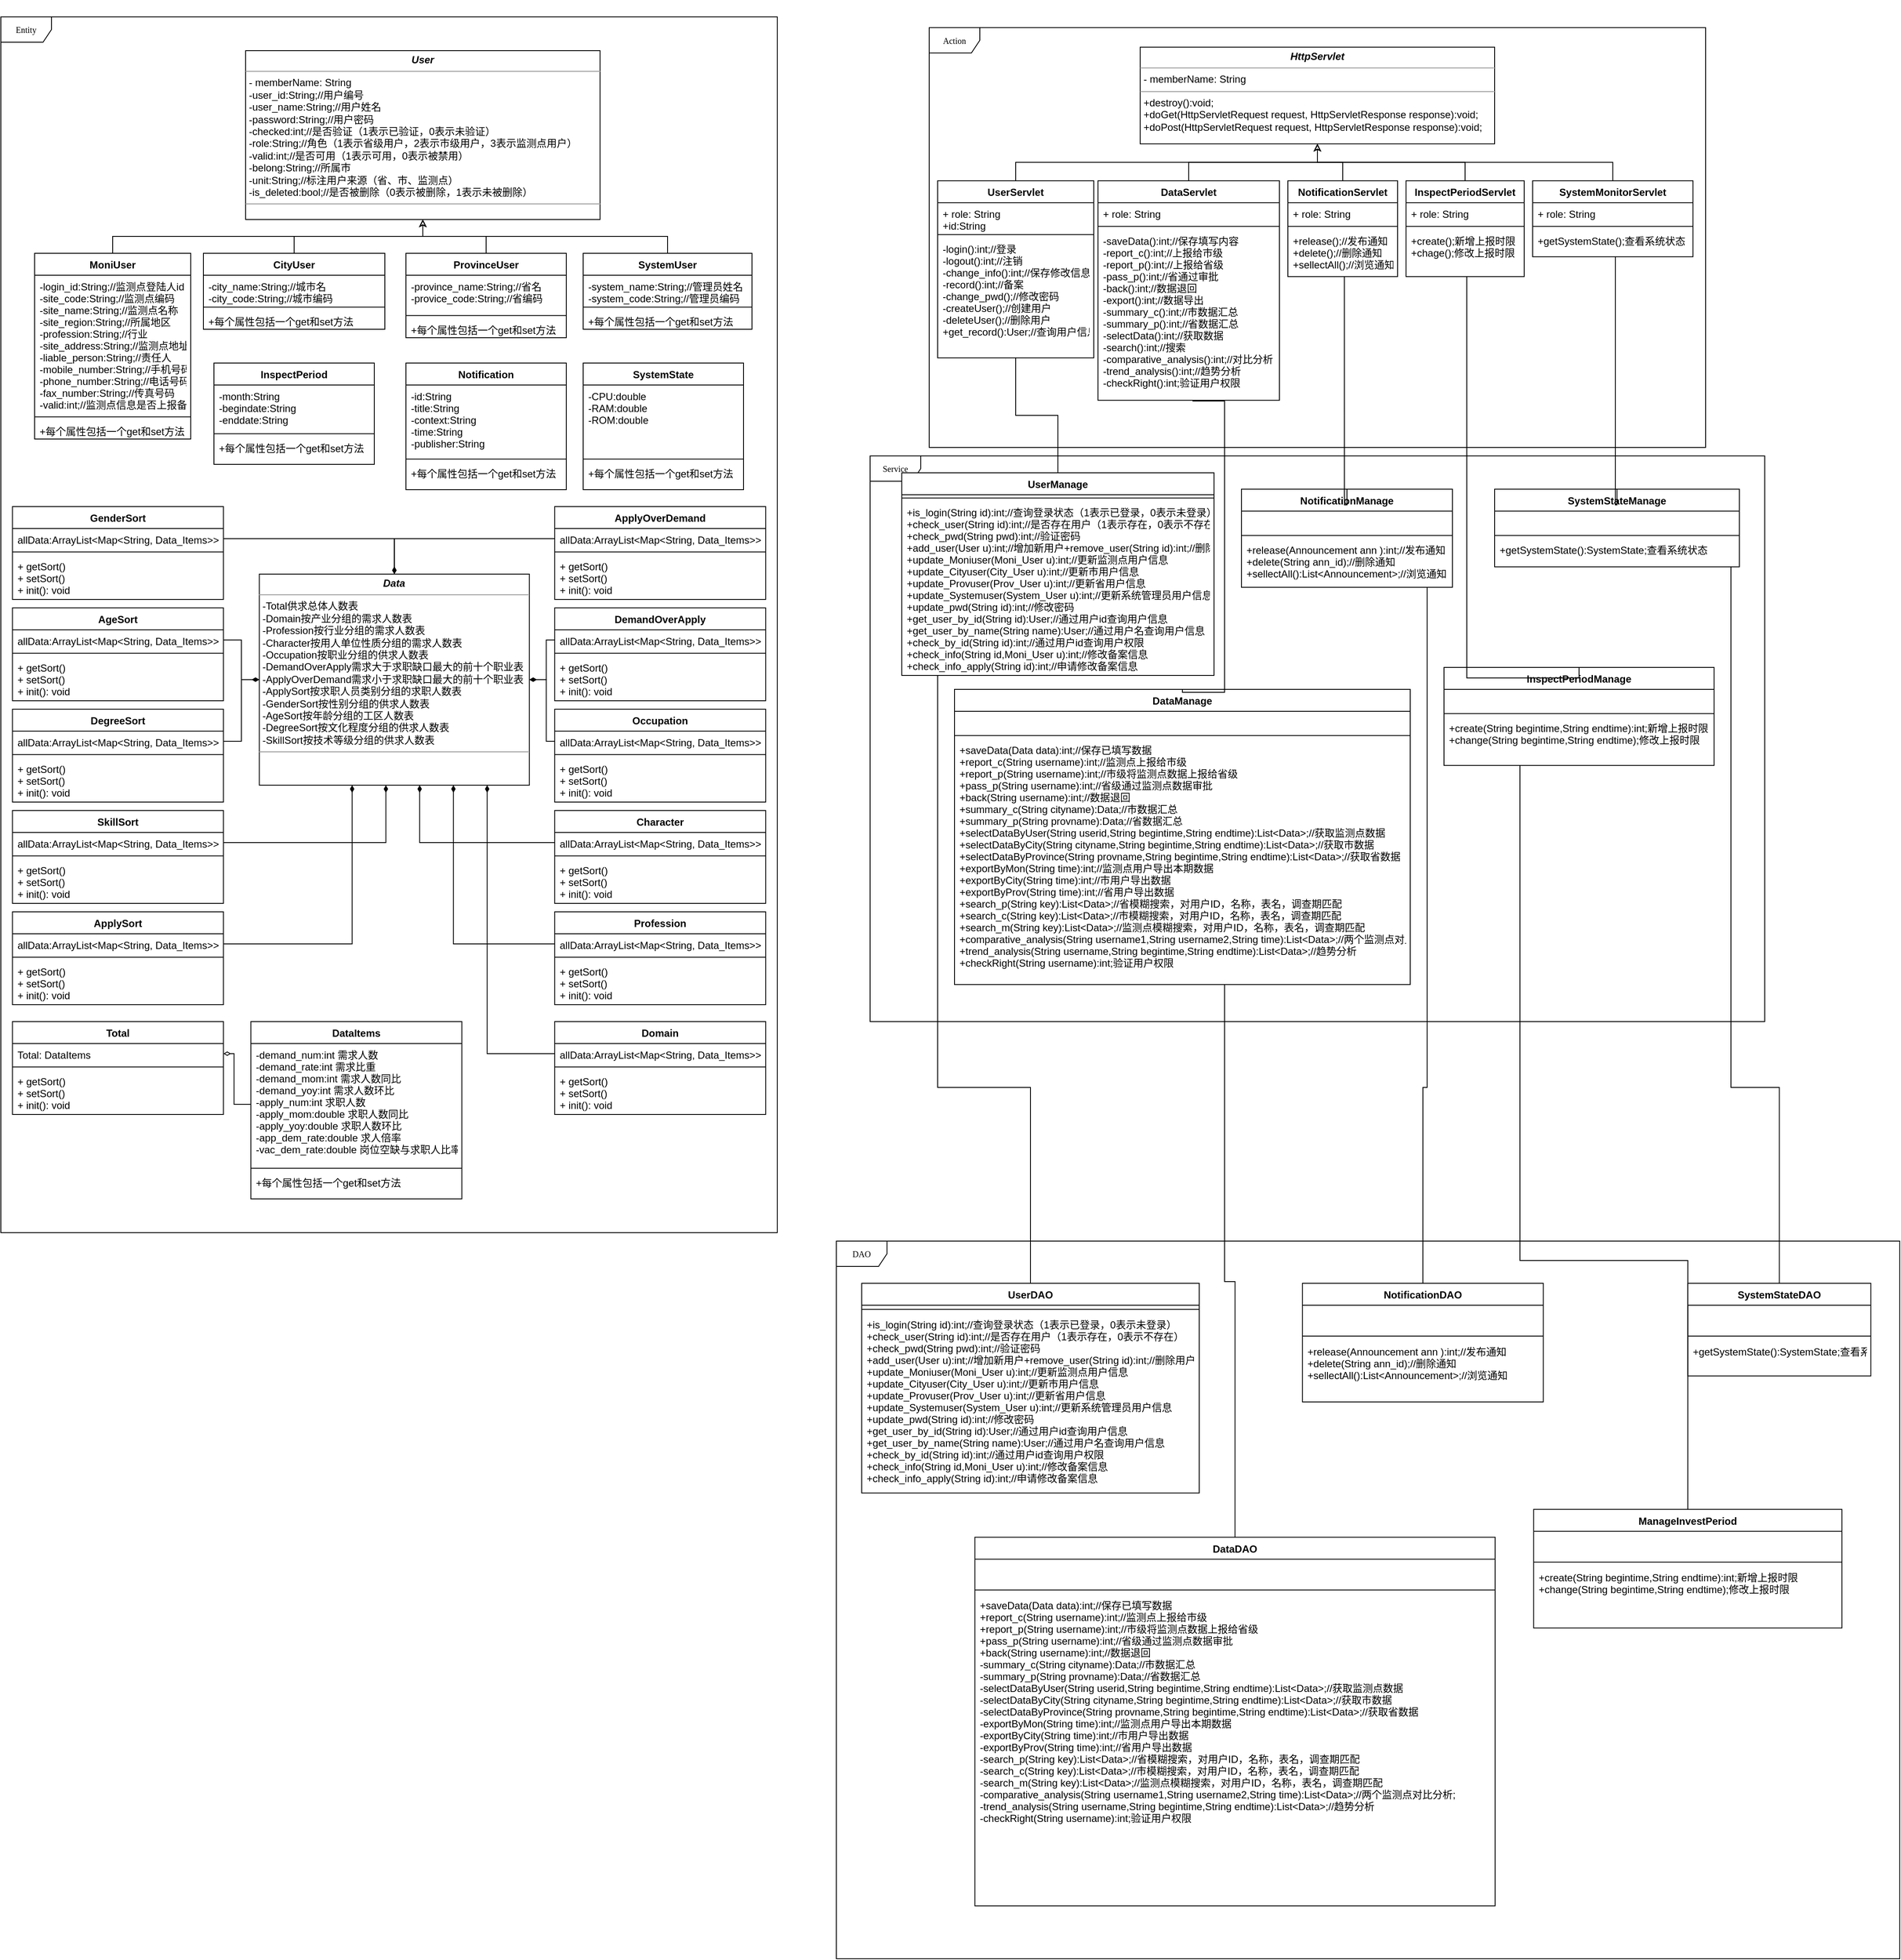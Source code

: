 <mxfile version="13.9.3" type="github">
  <diagram name="Page-1" id="c4acf3e9-155e-7222-9cf6-157b1a14988f">
    <mxGraphModel dx="1982" dy="483" grid="1" gridSize="10" guides="1" tooltips="1" connect="1" arrows="1" fold="1" page="1" pageScale="1" pageWidth="1200" pageHeight="1920" background="#ffffff" math="0" shadow="0">
      <root>
        <mxCell id="0" />
        <mxCell id="1" parent="0" />
        <mxCell id="v1feKsVr8XCNyYt42_1f-103" value="Entity" style="shape=umlFrame;whiteSpace=wrap;html=1;rounded=0;shadow=0;comic=0;labelBackgroundColor=none;strokeWidth=1;fontFamily=Verdana;fontSize=10;align=center;" parent="1" vertex="1">
          <mxGeometry x="-970" y="30" width="920" height="1440" as="geometry" />
        </mxCell>
        <mxCell id="v1feKsVr8XCNyYt42_1f-139" value="&lt;p style=&quot;margin: 0px ; margin-top: 4px ; text-align: center&quot;&gt;&lt;b&gt;&lt;i&gt;Data&lt;/i&gt;&lt;/b&gt;&lt;/p&gt;&lt;hr size=&quot;1&quot;&gt;&lt;p style=&quot;margin: 0px ; margin-left: 4px&quot;&gt;&lt;span&gt;-Total供求总体人数表&lt;/span&gt;&lt;br&gt;&lt;/p&gt;&lt;p style=&quot;margin: 0px ; margin-left: 4px&quot;&gt;-Domain按产业分组的需求人数表&lt;/p&gt;&lt;p style=&quot;margin: 0px ; margin-left: 4px&quot;&gt;-Profession按行业分组的需求人数表&lt;/p&gt;&lt;p style=&quot;margin: 0px ; margin-left: 4px&quot;&gt;-Character按用人单位性质分组的需求人数表&lt;/p&gt;&lt;p style=&quot;margin: 0px ; margin-left: 4px&quot;&gt;-Occupation按职业分组的供求人数表&lt;/p&gt;&lt;p style=&quot;margin: 0px ; margin-left: 4px&quot;&gt;-DemandOverApply需求大于求职缺口最大的前十个职业表&lt;/p&gt;&lt;p style=&quot;margin: 0px ; margin-left: 4px&quot;&gt;-ApplyOverDemand需求小于求职缺口最大的前十个职业表&lt;/p&gt;&lt;p style=&quot;margin: 0px ; margin-left: 4px&quot;&gt;-ApplySort按求职人员类别分组的求职人数表&lt;/p&gt;&lt;p style=&quot;margin: 0px ; margin-left: 4px&quot;&gt;-GenderSort按性别分组的供求人数表&lt;/p&gt;&lt;p style=&quot;margin: 0px ; margin-left: 4px&quot;&gt;-AgeSort按年龄分组的工区人数表&lt;/p&gt;&lt;p style=&quot;margin: 0px ; margin-left: 4px&quot;&gt;-DegreeSort按文化程度分组的供求人数表&lt;/p&gt;&lt;p style=&quot;margin: 0px ; margin-left: 4px&quot;&gt;-SkillSort按技术等级分组的供求人数表&lt;/p&gt;&lt;hr size=&quot;1&quot;&gt;&lt;p style=&quot;margin: 0px 0px 0px 4px&quot;&gt;&amp;nbsp;&lt;/p&gt;" style="verticalAlign=top;align=left;overflow=fill;fontSize=12;fontFamily=Helvetica;html=1;rounded=0;shadow=0;comic=0;labelBackgroundColor=none;strokeWidth=1" parent="1" vertex="1">
          <mxGeometry x="-663.75" y="690" width="320" height="250" as="geometry" />
        </mxCell>
        <mxCell id="v1feKsVr8XCNyYt42_1f-126" value="&lt;p style=&quot;margin: 0px ; margin-top: 4px ; text-align: center&quot;&gt;&lt;b&gt;&lt;i&gt;User&lt;/i&gt;&lt;/b&gt;&lt;/p&gt;&lt;hr size=&quot;1&quot;&gt;&lt;p style=&quot;margin: 0px ; margin-left: 4px&quot;&gt;- memberName: String&lt;/p&gt;&lt;p style=&quot;margin: 0px ; margin-left: 4px&quot;&gt;-user_id:String;//用户编号&lt;/p&gt;&lt;p style=&quot;margin: 0px ; margin-left: 4px&quot;&gt;-user_name:String;//用户姓名&lt;/p&gt;&lt;p style=&quot;margin: 0px ; margin-left: 4px&quot;&gt;-password:String;//用户密码&lt;/p&gt;&lt;p style=&quot;margin: 0px ; margin-left: 4px&quot;&gt;-checked:int;//是否验证（1表示已验证，0表示未验证）&lt;/p&gt;&lt;p style=&quot;margin: 0px ; margin-left: 4px&quot;&gt;-role:String;//角色（1表示省级用户，2表示市级用户，3表示监测点用户）&lt;/p&gt;&lt;p style=&quot;margin: 0px ; margin-left: 4px&quot;&gt;-valid:int;//是否可用（1表示可用，0表示被禁用）&lt;/p&gt;&lt;p style=&quot;margin: 0px ; margin-left: 4px&quot;&gt;-belong:String;//所属市&lt;/p&gt;&lt;p style=&quot;margin: 0px ; margin-left: 4px&quot;&gt;-unit:String;//标注用户来源（省、市、监测点）&lt;/p&gt;&lt;p style=&quot;margin: 0px ; margin-left: 4px&quot;&gt;-is_deleted:bool;//是否被删除（0表示被删除，1表示未被删除）&lt;/p&gt;&lt;hr size=&quot;1&quot;&gt;&lt;p style=&quot;margin: 0px 0px 0px 4px&quot;&gt;&amp;nbsp;&lt;/p&gt;" style="verticalAlign=top;align=left;overflow=fill;fontSize=12;fontFamily=Helvetica;html=1;rounded=0;shadow=0;comic=0;labelBackgroundColor=none;strokeWidth=1" parent="1" vertex="1">
          <mxGeometry x="-680" y="70" width="420" height="200" as="geometry" />
        </mxCell>
        <mxCell id="v1feKsVr8XCNyYt42_1f-109" value="SystemUser" style="swimlane;fontStyle=1;align=center;verticalAlign=top;childLayout=stackLayout;horizontal=1;startSize=26;horizontalStack=0;resizeParent=1;resizeParentMax=0;resizeLast=0;collapsible=1;marginBottom=0;" parent="1" vertex="1">
          <mxGeometry x="-280" y="310" width="200" height="89.998" as="geometry" />
        </mxCell>
        <mxCell id="v1feKsVr8XCNyYt42_1f-110" value="-system_name:String;//管理员姓名&#xa;-system_code:String;//管理员编码" style="text;strokeColor=none;fillColor=none;align=left;verticalAlign=top;spacingLeft=4;spacingRight=4;overflow=hidden;rotatable=0;points=[[0,0.5],[1,0.5]];portConstraint=eastwest;" parent="v1feKsVr8XCNyYt42_1f-109" vertex="1">
          <mxGeometry y="26" width="200" height="34" as="geometry" />
        </mxCell>
        <mxCell id="v1feKsVr8XCNyYt42_1f-111" value="" style="line;strokeWidth=1;fillColor=none;align=left;verticalAlign=middle;spacingTop=-1;spacingLeft=3;spacingRight=3;rotatable=0;labelPosition=right;points=[];portConstraint=eastwest;" parent="v1feKsVr8XCNyYt42_1f-109" vertex="1">
          <mxGeometry y="60" width="200" height="7.448" as="geometry" />
        </mxCell>
        <mxCell id="v1feKsVr8XCNyYt42_1f-112" value="+每个属性包括一个get和set方法" style="text;strokeColor=none;fillColor=none;align=left;verticalAlign=top;spacingLeft=4;spacingRight=4;overflow=hidden;rotatable=0;points=[[0,0.5],[1,0.5]];portConstraint=eastwest;" parent="v1feKsVr8XCNyYt42_1f-109" vertex="1">
          <mxGeometry y="67.448" width="200" height="22.55" as="geometry" />
        </mxCell>
        <mxCell id="v1feKsVr8XCNyYt42_1f-72" value="" style="group" parent="1" vertex="1" connectable="0">
          <mxGeometry x="60" y="550" width="1080" height="670" as="geometry" />
        </mxCell>
        <mxCell id="v1feKsVr8XCNyYt42_1f-33" value="Service" style="shape=umlFrame;whiteSpace=wrap;html=1;rounded=0;shadow=0;comic=0;labelBackgroundColor=none;strokeWidth=1;fontFamily=Verdana;fontSize=10;align=center;" parent="v1feKsVr8XCNyYt42_1f-72" vertex="1">
          <mxGeometry width="1060" height="670.0" as="geometry" />
        </mxCell>
        <mxCell id="v1feKsVr8XCNyYt42_1f-34" value="SystemStateManage" style="swimlane;fontStyle=1;align=center;verticalAlign=top;childLayout=stackLayout;horizontal=1;startSize=26;horizontalStack=0;resizeParent=1;resizeParentMax=0;resizeLast=0;collapsible=1;marginBottom=0;" parent="v1feKsVr8XCNyYt42_1f-72" vertex="1">
          <mxGeometry x="740" y="39.417" width="290" height="91.964" as="geometry" />
        </mxCell>
        <mxCell id="v1feKsVr8XCNyYt42_1f-35" value=" " style="text;strokeColor=none;fillColor=none;align=left;verticalAlign=top;spacingLeft=4;spacingRight=4;overflow=hidden;rotatable=0;points=[[0,0.5],[1,0.5]];portConstraint=eastwest;" parent="v1feKsVr8XCNyYt42_1f-34" vertex="1">
          <mxGeometry y="26" width="290" height="24.952" as="geometry" />
        </mxCell>
        <mxCell id="v1feKsVr8XCNyYt42_1f-36" value="" style="line;strokeWidth=1;fillColor=none;align=left;verticalAlign=middle;spacingTop=-1;spacingLeft=3;spacingRight=3;rotatable=0;labelPosition=right;points=[];portConstraint=eastwest;" parent="v1feKsVr8XCNyYt42_1f-34" vertex="1">
          <mxGeometry y="50.952" width="290" height="7.677" as="geometry" />
        </mxCell>
        <mxCell id="v1feKsVr8XCNyYt42_1f-37" value="+getSystemState():SystemState;查看系统状态" style="text;strokeColor=none;fillColor=none;align=left;verticalAlign=top;spacingLeft=4;spacingRight=4;overflow=hidden;rotatable=0;points=[[0,0.5],[1,0.5]];portConstraint=eastwest;" parent="v1feKsVr8XCNyYt42_1f-34" vertex="1">
          <mxGeometry y="58.629" width="290" height="33.335" as="geometry" />
        </mxCell>
        <mxCell id="v1feKsVr8XCNyYt42_1f-39" value="InspectPeriodManage" style="swimlane;fontStyle=1;align=center;verticalAlign=top;childLayout=stackLayout;horizontal=1;startSize=26;horizontalStack=0;resizeParent=1;resizeParentMax=0;resizeLast=0;collapsible=1;marginBottom=0;" parent="v1feKsVr8XCNyYt42_1f-72" vertex="1">
          <mxGeometry x="680" y="250.477" width="320" height="116.208" as="geometry" />
        </mxCell>
        <mxCell id="v1feKsVr8XCNyYt42_1f-40" value=" " style="text;strokeColor=none;fillColor=none;align=left;verticalAlign=top;spacingLeft=4;spacingRight=4;overflow=hidden;rotatable=0;points=[[0,0.5],[1,0.5]];portConstraint=eastwest;" parent="v1feKsVr8XCNyYt42_1f-39" vertex="1">
          <mxGeometry y="26" width="320" height="24.952" as="geometry" />
        </mxCell>
        <mxCell id="v1feKsVr8XCNyYt42_1f-41" value="" style="line;strokeWidth=1;fillColor=none;align=left;verticalAlign=middle;spacingTop=-1;spacingLeft=3;spacingRight=3;rotatable=0;labelPosition=right;points=[];portConstraint=eastwest;" parent="v1feKsVr8XCNyYt42_1f-39" vertex="1">
          <mxGeometry y="50.952" width="320" height="7.677" as="geometry" />
        </mxCell>
        <mxCell id="v1feKsVr8XCNyYt42_1f-42" value="+create(String begintime,String endtime):int;新增上报时限&#xa;+change(String begintime,String endtime);修改上报时限" style="text;strokeColor=none;fillColor=none;align=left;verticalAlign=top;spacingLeft=4;spacingRight=4;overflow=hidden;rotatable=0;points=[[0,0.5],[1,0.5]];portConstraint=eastwest;" parent="v1feKsVr8XCNyYt42_1f-39" vertex="1">
          <mxGeometry y="58.629" width="320" height="57.579" as="geometry" />
        </mxCell>
        <mxCell id="v1feKsVr8XCNyYt42_1f-48" value="DataManage" style="swimlane;fontStyle=1;align=center;verticalAlign=top;childLayout=stackLayout;horizontal=1;startSize=26;horizontalStack=0;resizeParent=1;resizeParentMax=0;resizeLast=0;collapsible=1;marginBottom=0;" parent="v1feKsVr8XCNyYt42_1f-72" vertex="1">
          <mxGeometry x="100" y="276.494" width="540" height="349.657" as="geometry" />
        </mxCell>
        <mxCell id="v1feKsVr8XCNyYt42_1f-49" value=" " style="text;strokeColor=none;fillColor=none;align=left;verticalAlign=top;spacingLeft=4;spacingRight=4;overflow=hidden;rotatable=0;points=[[0,0.5],[1,0.5]];portConstraint=eastwest;" parent="v1feKsVr8XCNyYt42_1f-48" vertex="1">
          <mxGeometry y="26" width="540" height="24.952" as="geometry" />
        </mxCell>
        <mxCell id="v1feKsVr8XCNyYt42_1f-50" value="" style="line;strokeWidth=1;fillColor=none;align=left;verticalAlign=middle;spacingTop=-1;spacingLeft=3;spacingRight=3;rotatable=0;labelPosition=right;points=[];portConstraint=eastwest;" parent="v1feKsVr8XCNyYt42_1f-48" vertex="1">
          <mxGeometry y="50.952" width="540" height="7.677" as="geometry" />
        </mxCell>
        <mxCell id="v1feKsVr8XCNyYt42_1f-51" value="+saveData(Data data):int;//保存已填写数据&#xa;+report_c(String username):int;//监测点上报给市级&#xa;+report_p(String username):int;//市级将监测点数据上报给省级&#xa;+pass_p(String username):int;//省级通过监测点数据审批&#xa;+back(String username):int;//数据退回&#xa;+summary_c(String cityname):Data;//市数据汇总&#xa;+summary_p(String provname):Data;//省数据汇总&#xa;+selectDataByUser(String userid,String begintime,String endtime):List&lt;Data&gt;;//获取监测点数据&#xa;+selectDataByCity(String cityname,String begintime,String endtime):List&lt;Data&gt;;//获取市数据&#xa;+selectDataByProvince(String provname,String begintime,String endtime):List&lt;Data&gt;;//获取省数据&#xa;+exportByMon(String time):int;//监测点用户导出本期数据&#xa;+exportByCity(String time):int;//市用户导出数据&#xa;+exportByProv(String time):int;//省用户导出数据&#xa;+search_p(String key):List&lt;Data&gt;;//省模糊搜索，对用户ID，名称，表名，调查期匹配&#xa;+search_c(String key):List&lt;Data&gt;;//市模糊搜索，对用户ID，名称，表名，调查期匹配&#xa;+search_m(String key):List&lt;Data&gt;;//监测点模糊搜索，对用户ID，名称，表名，调查期匹配&#xa;+comparative_analysis(String username1,String username2,String time):List&lt;Data&gt;;//两个监测点对比分析;&#xa;+trend_analysis(String username,String begintime,String endtime):List&lt;Data&gt;;//趋势分析&#xa;+checkRight(String username):int;验证用户权限" style="text;strokeColor=none;fillColor=none;align=left;verticalAlign=top;spacingLeft=4;spacingRight=4;overflow=hidden;rotatable=0;points=[[0,0.5],[1,0.5]];portConstraint=eastwest;" parent="v1feKsVr8XCNyYt42_1f-48" vertex="1">
          <mxGeometry y="58.629" width="540" height="291.027" as="geometry" />
        </mxCell>
        <mxCell id="v1feKsVr8XCNyYt42_1f-43" value="NotificationManage" style="swimlane;fontStyle=1;align=center;verticalAlign=top;childLayout=stackLayout;horizontal=1;startSize=26;horizontalStack=0;resizeParent=1;resizeParentMax=0;resizeLast=0;collapsible=1;marginBottom=0;" parent="v1feKsVr8XCNyYt42_1f-72" vertex="1">
          <mxGeometry x="440" y="39.417" width="250" height="116.208" as="geometry" />
        </mxCell>
        <mxCell id="v1feKsVr8XCNyYt42_1f-44" value=" " style="text;strokeColor=none;fillColor=none;align=left;verticalAlign=top;spacingLeft=4;spacingRight=4;overflow=hidden;rotatable=0;points=[[0,0.5],[1,0.5]];portConstraint=eastwest;" parent="v1feKsVr8XCNyYt42_1f-43" vertex="1">
          <mxGeometry y="26" width="250" height="24.952" as="geometry" />
        </mxCell>
        <mxCell id="v1feKsVr8XCNyYt42_1f-45" value="" style="line;strokeWidth=1;fillColor=none;align=left;verticalAlign=middle;spacingTop=-1;spacingLeft=3;spacingRight=3;rotatable=0;labelPosition=right;points=[];portConstraint=eastwest;" parent="v1feKsVr8XCNyYt42_1f-43" vertex="1">
          <mxGeometry y="50.952" width="250" height="7.677" as="geometry" />
        </mxCell>
        <mxCell id="v1feKsVr8XCNyYt42_1f-46" value="+release(Announcement ann ):int;//发布通知&#xa;+delete(String ann_id);//删除通知&#xa;+sellectAll():List&lt;Announcement&gt;;//浏览通知" style="text;strokeColor=none;fillColor=none;align=left;verticalAlign=top;spacingLeft=4;spacingRight=4;overflow=hidden;rotatable=0;points=[[0,0.5],[1,0.5]];portConstraint=eastwest;" parent="v1feKsVr8XCNyYt42_1f-43" vertex="1">
          <mxGeometry y="58.629" width="250" height="57.579" as="geometry" />
        </mxCell>
        <mxCell id="v1feKsVr8XCNyYt42_1f-52" value="UserManage" style="swimlane;fontStyle=1;align=center;verticalAlign=top;childLayout=stackLayout;horizontal=1;startSize=26;horizontalStack=0;resizeParent=1;resizeParentMax=0;resizeLast=0;collapsible=1;marginBottom=0;" parent="v1feKsVr8XCNyYt42_1f-72" vertex="1">
          <mxGeometry x="37.5" y="20" width="370" height="239.997" as="geometry" />
        </mxCell>
        <mxCell id="v1feKsVr8XCNyYt42_1f-54" value="" style="line;strokeWidth=1;fillColor=none;align=left;verticalAlign=middle;spacingTop=-1;spacingLeft=3;spacingRight=3;rotatable=0;labelPosition=right;points=[];portConstraint=eastwest;" parent="v1feKsVr8XCNyYt42_1f-52" vertex="1">
          <mxGeometry y="26" width="370" height="7.677" as="geometry" />
        </mxCell>
        <mxCell id="v1feKsVr8XCNyYt42_1f-55" value="+is_login(String id):int;//查询登录状态（1表示已登录，0表示未登录）&#xa;+check_user(String id):int;//是否存在用户（1表示存在，0表示不存在）&#xa;+check_pwd(String pwd):int;//验证密码&#xa;+add_user(User u):int;//增加新用户+remove_user(String id):int;//删除用户&#xa;+update_Moniuser(Moni_User u):int;//更新监测点用户信息&#xa;+update_Cityuser(City_User u):int;//更新市用户信息&#xa;+update_Provuser(Prov_User u):int;//更新省用户信息&#xa;+update_Systemuser(System_User u):int;//更新系统管理员用户信息&#xa;+update_pwd(String id):int;//修改密码&#xa;+get_user_by_id(String id):User;//通过用户id查询用户信息&#xa;+get_user_by_name(String name):User;//通过用户名查询用户信息&#xa;+check_by_id(String id):int;//通过用户id查询用户权限&#xa;+check_info(String id,Moni_User u):int;//修改备案信息&#xa;+check_info_apply(String id):int;//申请修改备案信息&#xa;&#xa;&#xa;" style="text;strokeColor=none;fillColor=none;align=left;verticalAlign=top;spacingLeft=4;spacingRight=4;overflow=hidden;rotatable=0;points=[[0,0.5],[1,0.5]];portConstraint=eastwest;" parent="v1feKsVr8XCNyYt42_1f-52" vertex="1">
          <mxGeometry y="33.677" width="370" height="206.32" as="geometry" />
        </mxCell>
        <mxCell id="v1feKsVr8XCNyYt42_1f-61" style="edgeStyle=orthogonalEdgeStyle;rounded=0;orthogonalLoop=1;jettySize=auto;html=1;exitX=0.5;exitY=0;exitDx=0;exitDy=0;endArrow=none;endFill=0;entryX=0.521;entryY=1.004;entryDx=0;entryDy=0;entryPerimeter=0;" parent="1" source="v1feKsVr8XCNyYt42_1f-48" target="v1feKsVr8XCNyYt42_1f-13" edge="1">
          <mxGeometry relative="1" as="geometry">
            <Array as="points">
              <mxPoint x="430" y="830" />
              <mxPoint x="480" y="830" />
              <mxPoint x="480" y="485" />
            </Array>
          </mxGeometry>
        </mxCell>
        <mxCell id="v1feKsVr8XCNyYt42_1f-67" style="edgeStyle=orthogonalEdgeStyle;rounded=0;orthogonalLoop=1;jettySize=auto;html=1;exitX=0.5;exitY=0;exitDx=0;exitDy=0;entryX=0.515;entryY=1.006;entryDx=0;entryDy=0;entryPerimeter=0;endArrow=none;endFill=0;" parent="1" source="v1feKsVr8XCNyYt42_1f-43" target="v1feKsVr8XCNyYt42_1f-18" edge="1">
          <mxGeometry relative="1" as="geometry">
            <Array as="points">
              <mxPoint x="622" y="608" />
            </Array>
          </mxGeometry>
        </mxCell>
        <mxCell id="v1feKsVr8XCNyYt42_1f-68" style="edgeStyle=orthogonalEdgeStyle;rounded=0;orthogonalLoop=1;jettySize=auto;html=1;exitX=0.5;exitY=0;exitDx=0;exitDy=0;entryX=0.514;entryY=1.006;entryDx=0;entryDy=0;entryPerimeter=0;endArrow=none;endFill=0;" parent="1" source="v1feKsVr8XCNyYt42_1f-39" target="v1feKsVr8XCNyYt42_1f-24" edge="1">
          <mxGeometry relative="1" as="geometry">
            <Array as="points">
              <mxPoint x="767" y="813" />
            </Array>
          </mxGeometry>
        </mxCell>
        <mxCell id="v1feKsVr8XCNyYt42_1f-69" style="edgeStyle=orthogonalEdgeStyle;rounded=0;orthogonalLoop=1;jettySize=auto;html=1;exitX=0.5;exitY=0;exitDx=0;exitDy=0;entryX=0.516;entryY=0.996;entryDx=0;entryDy=0;entryPerimeter=0;endArrow=none;endFill=0;" parent="1" source="v1feKsVr8XCNyYt42_1f-34" target="v1feKsVr8XCNyYt42_1f-29" edge="1">
          <mxGeometry relative="1" as="geometry">
            <Array as="points">
              <mxPoint x="943" y="608" />
            </Array>
          </mxGeometry>
        </mxCell>
        <mxCell id="v1feKsVr8XCNyYt42_1f-8" value="" style="group" parent="1" vertex="1" connectable="0">
          <mxGeometry x="130" y="10" width="920" height="577.24" as="geometry" />
        </mxCell>
        <mxCell id="17acba5748e5396b-1" value="Action" style="shape=umlFrame;whiteSpace=wrap;html=1;rounded=0;shadow=0;comic=0;labelBackgroundColor=none;strokeWidth=1;fontFamily=Verdana;fontSize=10;align=center;" parent="v1feKsVr8XCNyYt42_1f-8" vertex="1">
          <mxGeometry y="32.76" width="920" height="497.24" as="geometry" />
        </mxCell>
        <mxCell id="v1feKsVr8XCNyYt42_1f-26" value="SystemMonitorServlet" style="swimlane;fontStyle=1;align=center;verticalAlign=top;childLayout=stackLayout;horizontal=1;startSize=26;horizontalStack=0;resizeParent=1;resizeParentMax=0;resizeLast=0;collapsible=1;marginBottom=0;" parent="v1feKsVr8XCNyYt42_1f-8" vertex="1">
          <mxGeometry x="715" y="214.14" width="190" height="89.995" as="geometry" />
        </mxCell>
        <mxCell id="v1feKsVr8XCNyYt42_1f-27" value="+ role: String" style="text;strokeColor=none;fillColor=none;align=left;verticalAlign=top;spacingLeft=4;spacingRight=4;overflow=hidden;rotatable=0;points=[[0,0.5],[1,0.5]];portConstraint=eastwest;" parent="v1feKsVr8XCNyYt42_1f-26" vertex="1">
          <mxGeometry y="26" width="190" height="24.207" as="geometry" />
        </mxCell>
        <mxCell id="v1feKsVr8XCNyYt42_1f-28" value="" style="line;strokeWidth=1;fillColor=none;align=left;verticalAlign=middle;spacingTop=-1;spacingLeft=3;spacingRight=3;rotatable=0;labelPosition=right;points=[];portConstraint=eastwest;" parent="v1feKsVr8XCNyYt42_1f-26" vertex="1">
          <mxGeometry y="50.207" width="190" height="7.448" as="geometry" />
        </mxCell>
        <mxCell id="v1feKsVr8XCNyYt42_1f-29" value="+getSystemState();查看系统状态" style="text;strokeColor=none;fillColor=none;align=left;verticalAlign=top;spacingLeft=4;spacingRight=4;overflow=hidden;rotatable=0;points=[[0,0.5],[1,0.5]];portConstraint=eastwest;" parent="v1feKsVr8XCNyYt42_1f-26" vertex="1">
          <mxGeometry y="57.655" width="190" height="32.34" as="geometry" />
        </mxCell>
        <mxCell id="v1feKsVr8XCNyYt42_1f-25" style="edgeStyle=orthogonalEdgeStyle;rounded=0;orthogonalLoop=1;jettySize=auto;html=1;exitX=0.5;exitY=0;exitDx=0;exitDy=0;endArrow=classic;endFill=0;" parent="v1feKsVr8XCNyYt42_1f-8" source="v1feKsVr8XCNyYt42_1f-21" target="5d2195bd80daf111-18" edge="1">
          <mxGeometry relative="1" as="geometry" />
        </mxCell>
        <mxCell id="v1feKsVr8XCNyYt42_1f-21" value="InspectPeriodServlet" style="swimlane;fontStyle=1;align=center;verticalAlign=top;childLayout=stackLayout;horizontal=1;startSize=26;horizontalStack=0;resizeParent=1;resizeParentMax=0;resizeLast=0;collapsible=1;marginBottom=0;" parent="v1feKsVr8XCNyYt42_1f-8" vertex="1">
          <mxGeometry x="565" y="214.14" width="140" height="113.515" as="geometry" />
        </mxCell>
        <mxCell id="v1feKsVr8XCNyYt42_1f-22" value="+ role: String" style="text;strokeColor=none;fillColor=none;align=left;verticalAlign=top;spacingLeft=4;spacingRight=4;overflow=hidden;rotatable=0;points=[[0,0.5],[1,0.5]];portConstraint=eastwest;" parent="v1feKsVr8XCNyYt42_1f-21" vertex="1">
          <mxGeometry y="26" width="140" height="24.207" as="geometry" />
        </mxCell>
        <mxCell id="v1feKsVr8XCNyYt42_1f-23" value="" style="line;strokeWidth=1;fillColor=none;align=left;verticalAlign=middle;spacingTop=-1;spacingLeft=3;spacingRight=3;rotatable=0;labelPosition=right;points=[];portConstraint=eastwest;" parent="v1feKsVr8XCNyYt42_1f-21" vertex="1">
          <mxGeometry y="50.207" width="140" height="7.448" as="geometry" />
        </mxCell>
        <mxCell id="v1feKsVr8XCNyYt42_1f-24" value="+create();新增上报时限&#xa;+chage();修改上报时限" style="text;strokeColor=none;fillColor=none;align=left;verticalAlign=top;spacingLeft=4;spacingRight=4;overflow=hidden;rotatable=0;points=[[0,0.5],[1,0.5]];portConstraint=eastwest;" parent="v1feKsVr8XCNyYt42_1f-21" vertex="1">
          <mxGeometry y="57.655" width="140" height="55.86" as="geometry" />
        </mxCell>
        <mxCell id="v1feKsVr8XCNyYt42_1f-15" value="NotificationServlet" style="swimlane;fontStyle=1;align=center;verticalAlign=top;childLayout=stackLayout;horizontal=1;startSize=26;horizontalStack=0;resizeParent=1;resizeParentMax=0;resizeLast=0;collapsible=1;marginBottom=0;" parent="v1feKsVr8XCNyYt42_1f-8" vertex="1">
          <mxGeometry x="425" y="214.14" width="130" height="113.517" as="geometry" />
        </mxCell>
        <mxCell id="v1feKsVr8XCNyYt42_1f-16" value="+ role: String" style="text;strokeColor=none;fillColor=none;align=left;verticalAlign=top;spacingLeft=4;spacingRight=4;overflow=hidden;rotatable=0;points=[[0,0.5],[1,0.5]];portConstraint=eastwest;" parent="v1feKsVr8XCNyYt42_1f-15" vertex="1">
          <mxGeometry y="26" width="130" height="24.207" as="geometry" />
        </mxCell>
        <mxCell id="v1feKsVr8XCNyYt42_1f-17" value="" style="line;strokeWidth=1;fillColor=none;align=left;verticalAlign=middle;spacingTop=-1;spacingLeft=3;spacingRight=3;rotatable=0;labelPosition=right;points=[];portConstraint=eastwest;" parent="v1feKsVr8XCNyYt42_1f-15" vertex="1">
          <mxGeometry y="50.207" width="130" height="7.448" as="geometry" />
        </mxCell>
        <mxCell id="v1feKsVr8XCNyYt42_1f-18" value="+release();//发布通知&#xa;+delete();//删除通知&#xa;+sellectAll();//浏览通知" style="text;strokeColor=none;fillColor=none;align=left;verticalAlign=top;spacingLeft=4;spacingRight=4;overflow=hidden;rotatable=0;points=[[0,0.5],[1,0.5]];portConstraint=eastwest;" parent="v1feKsVr8XCNyYt42_1f-15" vertex="1">
          <mxGeometry y="57.655" width="130" height="55.862" as="geometry" />
        </mxCell>
        <mxCell id="v1feKsVr8XCNyYt42_1f-20" style="edgeStyle=orthogonalEdgeStyle;rounded=0;orthogonalLoop=1;jettySize=auto;html=1;exitX=0.5;exitY=0;exitDx=0;exitDy=0;endArrow=classic;endFill=0;" parent="v1feKsVr8XCNyYt42_1f-8" source="v1feKsVr8XCNyYt42_1f-15" target="5d2195bd80daf111-18" edge="1">
          <mxGeometry relative="1" as="geometry" />
        </mxCell>
        <mxCell id="v1feKsVr8XCNyYt42_1f-10" value="DataServlet" style="swimlane;fontStyle=1;align=center;verticalAlign=top;childLayout=stackLayout;horizontal=1;startSize=26;horizontalStack=0;resizeParent=1;resizeParentMax=0;resizeLast=0;collapsible=1;marginBottom=0;" parent="v1feKsVr8XCNyYt42_1f-8" vertex="1">
          <mxGeometry x="200" y="214.138" width="215" height="259.995" as="geometry" />
        </mxCell>
        <mxCell id="v1feKsVr8XCNyYt42_1f-11" value="+ role: String" style="text;strokeColor=none;fillColor=none;align=left;verticalAlign=top;spacingLeft=4;spacingRight=4;overflow=hidden;rotatable=0;points=[[0,0.5],[1,0.5]];portConstraint=eastwest;" parent="v1feKsVr8XCNyYt42_1f-10" vertex="1">
          <mxGeometry y="26" width="215" height="24.207" as="geometry" />
        </mxCell>
        <mxCell id="v1feKsVr8XCNyYt42_1f-12" value="" style="line;strokeWidth=1;fillColor=none;align=left;verticalAlign=middle;spacingTop=-1;spacingLeft=3;spacingRight=3;rotatable=0;labelPosition=right;points=[];portConstraint=eastwest;" parent="v1feKsVr8XCNyYt42_1f-10" vertex="1">
          <mxGeometry y="50.207" width="215" height="7.448" as="geometry" />
        </mxCell>
        <mxCell id="v1feKsVr8XCNyYt42_1f-13" value="-saveData():int;//保存填写内容&#xa;-report_c():int;//上报给市级&#xa;-report_p():int;//上报给省级&#xa;-pass_p():int;//省通过审批&#xa;-back():int;//数据退回&#xa;-export():int;//数据导出&#xa;-summary_c():int;//市数据汇总&#xa;-summary_p():int;//省数据汇总&#xa;-selectData():int;//获取数据&#xa;-search():int;//搜索&#xa;-comparative_analysis():int;//对比分析&#xa;-trend_analysis():int;//趋势分析&#xa;-checkRight():int;验证用户权限" style="text;strokeColor=none;fillColor=none;align=left;verticalAlign=top;spacingLeft=4;spacingRight=4;overflow=hidden;rotatable=0;points=[[0,0.5],[1,0.5]];portConstraint=eastwest;" parent="v1feKsVr8XCNyYt42_1f-10" vertex="1">
          <mxGeometry y="57.655" width="215" height="202.34" as="geometry" />
        </mxCell>
        <mxCell id="v1feKsVr8XCNyYt42_1f-1" value="UserServlet" style="swimlane;fontStyle=1;align=center;verticalAlign=top;childLayout=stackLayout;horizontal=1;startSize=26;horizontalStack=0;resizeParent=1;resizeParentMax=0;resizeLast=0;collapsible=1;marginBottom=0;" parent="v1feKsVr8XCNyYt42_1f-8" vertex="1">
          <mxGeometry x="10" y="214.138" width="185" height="209.788" as="geometry" />
        </mxCell>
        <mxCell id="v1feKsVr8XCNyYt42_1f-2" value="+ role: String&#xa;+id:String&#xa;&#xa;&#xa;" style="text;strokeColor=none;fillColor=none;align=left;verticalAlign=top;spacingLeft=4;spacingRight=4;overflow=hidden;rotatable=0;points=[[0,0.5],[1,0.5]];portConstraint=eastwest;" parent="v1feKsVr8XCNyYt42_1f-1" vertex="1">
          <mxGeometry y="26" width="185" height="34" as="geometry" />
        </mxCell>
        <mxCell id="v1feKsVr8XCNyYt42_1f-3" value="" style="line;strokeWidth=1;fillColor=none;align=left;verticalAlign=middle;spacingTop=-1;spacingLeft=3;spacingRight=3;rotatable=0;labelPosition=right;points=[];portConstraint=eastwest;" parent="v1feKsVr8XCNyYt42_1f-1" vertex="1">
          <mxGeometry y="60" width="185" height="7.448" as="geometry" />
        </mxCell>
        <mxCell id="v1feKsVr8XCNyYt42_1f-4" value="-login():int;//登录&#xa;-logout():int;//注销&#xa;-change_info():int;//保存修改信息&#xa;-record():int;//备案&#xa;-change_pwd();//修改密码&#xa;-createUser();//创建用户&#xa;-deleteUser();//删除用户&#xa;+get_record():User;//查询用户信息&#xa;&#xa;" style="text;strokeColor=none;fillColor=none;align=left;verticalAlign=top;spacingLeft=4;spacingRight=4;overflow=hidden;rotatable=0;points=[[0,0.5],[1,0.5]];portConstraint=eastwest;" parent="v1feKsVr8XCNyYt42_1f-1" vertex="1">
          <mxGeometry y="67.448" width="185" height="142.34" as="geometry" />
        </mxCell>
        <mxCell id="5d2195bd80daf111-18" value="&lt;p style=&quot;margin: 0px ; margin-top: 4px ; text-align: center&quot;&gt;&lt;b&gt;&lt;i&gt;HttpServlet&lt;/i&gt;&lt;/b&gt;&lt;/p&gt;&lt;hr size=&quot;1&quot;&gt;&lt;p style=&quot;margin: 0px ; margin-left: 4px&quot;&gt;- memberName: String&lt;/p&gt;&lt;hr size=&quot;1&quot;&gt;&lt;p style=&quot;margin: 0px 0px 0px 4px&quot;&gt;+destroy():void;&lt;/p&gt;&lt;p style=&quot;margin: 0px 0px 0px 4px&quot;&gt;+doGet(HttpServletRequest request, HttpServletResponse response):void;&lt;/p&gt;&lt;p style=&quot;margin: 0px 0px 0px 4px&quot;&gt;+doPost(HttpServletRequest request, HttpServletResponse response):void;&lt;/p&gt;" style="verticalAlign=top;align=left;overflow=fill;fontSize=12;fontFamily=Helvetica;html=1;rounded=0;shadow=0;comic=0;labelBackgroundColor=none;strokeWidth=1" parent="v1feKsVr8XCNyYt42_1f-8" vertex="1">
          <mxGeometry x="250" y="55.862" width="420" height="114.517" as="geometry" />
        </mxCell>
        <mxCell id="v1feKsVr8XCNyYt42_1f-9" style="edgeStyle=orthogonalEdgeStyle;rounded=0;orthogonalLoop=1;jettySize=auto;html=1;exitX=0.5;exitY=0;exitDx=0;exitDy=0;endArrow=classic;endFill=0;entryX=0.5;entryY=1;entryDx=0;entryDy=0;" parent="v1feKsVr8XCNyYt42_1f-8" source="v1feKsVr8XCNyYt42_1f-1" target="5d2195bd80daf111-18" edge="1">
          <mxGeometry relative="1" as="geometry">
            <mxPoint x="445" y="151.759" as="targetPoint" />
          </mxGeometry>
        </mxCell>
        <mxCell id="v1feKsVr8XCNyYt42_1f-14" style="edgeStyle=orthogonalEdgeStyle;rounded=0;orthogonalLoop=1;jettySize=auto;html=1;exitX=0.5;exitY=0;exitDx=0;exitDy=0;endArrow=classic;endFill=0;entryX=0.5;entryY=1;entryDx=0;entryDy=0;" parent="v1feKsVr8XCNyYt42_1f-8" source="v1feKsVr8XCNyYt42_1f-10" target="5d2195bd80daf111-18" edge="1">
          <mxGeometry relative="1" as="geometry">
            <mxPoint x="445" y="148.966" as="targetPoint" />
          </mxGeometry>
        </mxCell>
        <mxCell id="v1feKsVr8XCNyYt42_1f-31" style="edgeStyle=orthogonalEdgeStyle;rounded=0;orthogonalLoop=1;jettySize=auto;html=1;exitX=0.5;exitY=0;exitDx=0;exitDy=0;endArrow=classic;endFill=0;" parent="v1feKsVr8XCNyYt42_1f-8" source="v1feKsVr8XCNyYt42_1f-26" target="5d2195bd80daf111-18" edge="1">
          <mxGeometry relative="1" as="geometry">
            <mxPoint x="220" y="-60" as="targetPoint" />
          </mxGeometry>
        </mxCell>
        <mxCell id="v1feKsVr8XCNyYt42_1f-60" style="edgeStyle=orthogonalEdgeStyle;rounded=0;orthogonalLoop=1;jettySize=auto;html=1;entryX=0.5;entryY=1;entryDx=0;entryDy=0;endArrow=none;endFill=0;" parent="1" source="v1feKsVr8XCNyYt42_1f-52" target="v1feKsVr8XCNyYt42_1f-1" edge="1">
          <mxGeometry relative="1" as="geometry">
            <Array as="points" />
          </mxGeometry>
        </mxCell>
        <mxCell id="v1feKsVr8XCNyYt42_1f-122" value="MoniUser" style="swimlane;fontStyle=1;align=center;verticalAlign=top;childLayout=stackLayout;horizontal=1;startSize=26;horizontalStack=0;resizeParent=1;resizeParentMax=0;resizeLast=0;collapsible=1;marginBottom=0;" parent="1" vertex="1">
          <mxGeometry x="-930" y="309.998" width="185" height="219.998" as="geometry" />
        </mxCell>
        <mxCell id="v1feKsVr8XCNyYt42_1f-123" value="-login_id:String;//监测点登陆人id&#xa;-site_code:String;//监测点编码&#xa;-site_name:String;//监测点名称&#xa;-site_region:String;//所属地区&#xa;-profession:String;//行业&#xa;-site_address:String;//监测点地址&#xa;-liable_person:String;//责任人&#xa;-mobile_number:String;//手机号码&#xa;-phone_number:String;//电话号码&#xa;-fax_number:String;//传真号码&#xa;-valid:int;//监测点信息是否上报备案（1表示已上报备案，0表示未备案）" style="text;strokeColor=none;fillColor=none;align=left;verticalAlign=top;spacingLeft=4;spacingRight=4;overflow=hidden;rotatable=0;points=[[0,0.5],[1,0.5]];portConstraint=eastwest;" parent="v1feKsVr8XCNyYt42_1f-122" vertex="1">
          <mxGeometry y="26" width="185" height="164" as="geometry" />
        </mxCell>
        <mxCell id="v1feKsVr8XCNyYt42_1f-124" value="" style="line;strokeWidth=1;fillColor=none;align=left;verticalAlign=middle;spacingTop=-1;spacingLeft=3;spacingRight=3;rotatable=0;labelPosition=right;points=[];portConstraint=eastwest;" parent="v1feKsVr8XCNyYt42_1f-122" vertex="1">
          <mxGeometry y="190" width="185" height="7.448" as="geometry" />
        </mxCell>
        <mxCell id="v1feKsVr8XCNyYt42_1f-125" value="+每个属性包括一个get和set方法" style="text;strokeColor=none;fillColor=none;align=left;verticalAlign=top;spacingLeft=4;spacingRight=4;overflow=hidden;rotatable=0;points=[[0,0.5],[1,0.5]];portConstraint=eastwest;" parent="v1feKsVr8XCNyYt42_1f-122" vertex="1">
          <mxGeometry y="197.448" width="185" height="22.55" as="geometry" />
        </mxCell>
        <mxCell id="v1feKsVr8XCNyYt42_1f-118" value="CityUser" style="swimlane;fontStyle=1;align=center;verticalAlign=top;childLayout=stackLayout;horizontal=1;startSize=26;horizontalStack=0;resizeParent=1;resizeParentMax=0;resizeLast=0;collapsible=1;marginBottom=0;" parent="1" vertex="1">
          <mxGeometry x="-730" y="310.008" width="215" height="89.998" as="geometry" />
        </mxCell>
        <mxCell id="v1feKsVr8XCNyYt42_1f-119" value="-city_name:String;//城市名&#xa;-city_code:String;//城市编码" style="text;strokeColor=none;fillColor=none;align=left;verticalAlign=top;spacingLeft=4;spacingRight=4;overflow=hidden;rotatable=0;points=[[0,0.5],[1,0.5]];portConstraint=eastwest;" parent="v1feKsVr8XCNyYt42_1f-118" vertex="1">
          <mxGeometry y="26" width="215" height="34" as="geometry" />
        </mxCell>
        <mxCell id="v1feKsVr8XCNyYt42_1f-120" value="" style="line;strokeWidth=1;fillColor=none;align=left;verticalAlign=middle;spacingTop=-1;spacingLeft=3;spacingRight=3;rotatable=0;labelPosition=right;points=[];portConstraint=eastwest;" parent="v1feKsVr8XCNyYt42_1f-118" vertex="1">
          <mxGeometry y="60" width="215" height="7.448" as="geometry" />
        </mxCell>
        <mxCell id="v1feKsVr8XCNyYt42_1f-121" value="+每个属性包括一个get和set方法" style="text;strokeColor=none;fillColor=none;align=left;verticalAlign=top;spacingLeft=4;spacingRight=4;overflow=hidden;rotatable=0;points=[[0,0.5],[1,0.5]];portConstraint=eastwest;" parent="v1feKsVr8XCNyYt42_1f-118" vertex="1">
          <mxGeometry y="67.448" width="215" height="22.55" as="geometry" />
        </mxCell>
        <mxCell id="v1feKsVr8XCNyYt42_1f-113" value="ProvinceUser" style="swimlane;fontStyle=1;align=center;verticalAlign=top;childLayout=stackLayout;horizontal=1;startSize=26;horizontalStack=0;resizeParent=1;resizeParentMax=0;resizeLast=0;collapsible=1;marginBottom=0;" parent="1" vertex="1">
          <mxGeometry x="-490" y="310" width="190" height="99.998" as="geometry" />
        </mxCell>
        <mxCell id="v1feKsVr8XCNyYt42_1f-114" value="-province_name:String;//省名&#xa;-provice_code:String;//省编码" style="text;strokeColor=none;fillColor=none;align=left;verticalAlign=top;spacingLeft=4;spacingRight=4;overflow=hidden;rotatable=0;points=[[0,0.5],[1,0.5]];portConstraint=eastwest;" parent="v1feKsVr8XCNyYt42_1f-113" vertex="1">
          <mxGeometry y="26" width="190" height="44" as="geometry" />
        </mxCell>
        <mxCell id="v1feKsVr8XCNyYt42_1f-115" value="" style="line;strokeWidth=1;fillColor=none;align=left;verticalAlign=middle;spacingTop=-1;spacingLeft=3;spacingRight=3;rotatable=0;labelPosition=right;points=[];portConstraint=eastwest;" parent="v1feKsVr8XCNyYt42_1f-113" vertex="1">
          <mxGeometry y="70" width="190" height="7.448" as="geometry" />
        </mxCell>
        <mxCell id="v1feKsVr8XCNyYt42_1f-116" value="+每个属性包括一个get和set方法" style="text;strokeColor=none;fillColor=none;align=left;verticalAlign=top;spacingLeft=4;spacingRight=4;overflow=hidden;rotatable=0;points=[[0,0.5],[1,0.5]];portConstraint=eastwest;" parent="v1feKsVr8XCNyYt42_1f-113" vertex="1">
          <mxGeometry y="77.448" width="190" height="22.55" as="geometry" />
        </mxCell>
        <mxCell id="v1feKsVr8XCNyYt42_1f-135" value="InspectPeriod" style="swimlane;fontStyle=1;align=center;verticalAlign=top;childLayout=stackLayout;horizontal=1;startSize=26;horizontalStack=0;resizeParent=1;resizeParentMax=0;resizeLast=0;collapsible=1;marginBottom=0;" parent="1" vertex="1">
          <mxGeometry x="-717.5" y="440" width="190" height="119.998" as="geometry" />
        </mxCell>
        <mxCell id="v1feKsVr8XCNyYt42_1f-136" value="-month:String&#xa;-begindate:String&#xa;-enddate:String" style="text;strokeColor=none;fillColor=none;align=left;verticalAlign=top;spacingLeft=4;spacingRight=4;overflow=hidden;rotatable=0;points=[[0,0.5],[1,0.5]];portConstraint=eastwest;" parent="v1feKsVr8XCNyYt42_1f-135" vertex="1">
          <mxGeometry y="26" width="190" height="54" as="geometry" />
        </mxCell>
        <mxCell id="v1feKsVr8XCNyYt42_1f-137" value="" style="line;strokeWidth=1;fillColor=none;align=left;verticalAlign=middle;spacingTop=-1;spacingLeft=3;spacingRight=3;rotatable=0;labelPosition=right;points=[];portConstraint=eastwest;" parent="v1feKsVr8XCNyYt42_1f-135" vertex="1">
          <mxGeometry y="80" width="190" height="7.448" as="geometry" />
        </mxCell>
        <mxCell id="v1feKsVr8XCNyYt42_1f-138" value="+每个属性包括一个get和set方法" style="text;strokeColor=none;fillColor=none;align=left;verticalAlign=top;spacingLeft=4;spacingRight=4;overflow=hidden;rotatable=0;points=[[0,0.5],[1,0.5]];portConstraint=eastwest;" parent="v1feKsVr8XCNyYt42_1f-135" vertex="1">
          <mxGeometry y="87.448" width="190" height="32.55" as="geometry" />
        </mxCell>
        <mxCell id="v1feKsVr8XCNyYt42_1f-95" style="edgeStyle=orthogonalEdgeStyle;rounded=0;orthogonalLoop=1;jettySize=auto;html=1;exitX=0.5;exitY=0;exitDx=0;exitDy=0;endArrow=none;endFill=0;" parent="1" source="v1feKsVr8XCNyYt42_1f-91" target="v1feKsVr8XCNyYt42_1f-55" edge="1">
          <mxGeometry relative="1" as="geometry">
            <Array as="points">
              <mxPoint x="140" y="1298" />
            </Array>
          </mxGeometry>
        </mxCell>
        <mxCell id="v1feKsVr8XCNyYt42_1f-96" style="edgeStyle=orthogonalEdgeStyle;rounded=0;orthogonalLoop=1;jettySize=auto;html=1;exitX=0.5;exitY=0;exitDx=0;exitDy=0;endArrow=none;endFill=0;" parent="1" source="v1feKsVr8XCNyYt42_1f-83" target="v1feKsVr8XCNyYt42_1f-51" edge="1">
          <mxGeometry relative="1" as="geometry">
            <Array as="points">
              <mxPoint x="480" y="1528" />
            </Array>
          </mxGeometry>
        </mxCell>
        <mxCell id="v1feKsVr8XCNyYt42_1f-97" style="edgeStyle=orthogonalEdgeStyle;rounded=0;orthogonalLoop=1;jettySize=auto;html=1;exitX=0.5;exitY=0;exitDx=0;exitDy=0;endArrow=none;endFill=0;" parent="1" source="v1feKsVr8XCNyYt42_1f-87" target="v1feKsVr8XCNyYt42_1f-43" edge="1">
          <mxGeometry relative="1" as="geometry">
            <Array as="points">
              <mxPoint x="720" y="1298" />
            </Array>
          </mxGeometry>
        </mxCell>
        <mxCell id="v1feKsVr8XCNyYt42_1f-100" style="edgeStyle=orthogonalEdgeStyle;rounded=0;orthogonalLoop=1;jettySize=auto;html=1;exitX=0.5;exitY=0;exitDx=0;exitDy=0;endArrow=none;endFill=0;" parent="1" source="v1feKsVr8XCNyYt42_1f-74" target="v1feKsVr8XCNyYt42_1f-39" edge="1">
          <mxGeometry relative="1" as="geometry">
            <Array as="points">
              <mxPoint x="830" y="1503" />
            </Array>
          </mxGeometry>
        </mxCell>
        <mxCell id="v1feKsVr8XCNyYt42_1f-102" style="edgeStyle=orthogonalEdgeStyle;rounded=0;orthogonalLoop=1;jettySize=auto;html=1;exitX=0.5;exitY=0;exitDx=0;exitDy=0;endArrow=none;endFill=0;" parent="1" source="v1feKsVr8XCNyYt42_1f-79" target="v1feKsVr8XCNyYt42_1f-34" edge="1">
          <mxGeometry relative="1" as="geometry">
            <Array as="points">
              <mxPoint x="1080" y="1298" />
            </Array>
          </mxGeometry>
        </mxCell>
        <mxCell id="v1feKsVr8XCNyYt42_1f-108" style="edgeStyle=orthogonalEdgeStyle;rounded=0;orthogonalLoop=1;jettySize=auto;html=1;exitX=0.5;exitY=0;exitDx=0;exitDy=0;endArrow=classic;endFill=0;" parent="1" source="v1feKsVr8XCNyYt42_1f-109" target="v1feKsVr8XCNyYt42_1f-126" edge="1">
          <mxGeometry relative="1" as="geometry" />
        </mxCell>
        <mxCell id="v1feKsVr8XCNyYt42_1f-117" style="edgeStyle=orthogonalEdgeStyle;rounded=0;orthogonalLoop=1;jettySize=auto;html=1;exitX=0.5;exitY=0;exitDx=0;exitDy=0;endArrow=classic;endFill=0;" parent="1" source="v1feKsVr8XCNyYt42_1f-113" target="v1feKsVr8XCNyYt42_1f-126" edge="1">
          <mxGeometry relative="1" as="geometry" />
        </mxCell>
        <mxCell id="v1feKsVr8XCNyYt42_1f-127" style="edgeStyle=orthogonalEdgeStyle;rounded=0;orthogonalLoop=1;jettySize=auto;html=1;exitX=0.5;exitY=0;exitDx=0;exitDy=0;endArrow=classic;endFill=0;entryX=0.5;entryY=1;entryDx=0;entryDy=0;" parent="1" source="v1feKsVr8XCNyYt42_1f-122" target="v1feKsVr8XCNyYt42_1f-126" edge="1">
          <mxGeometry relative="1" as="geometry">
            <mxPoint x="-615" y="158.999" as="targetPoint" />
          </mxGeometry>
        </mxCell>
        <mxCell id="v1feKsVr8XCNyYt42_1f-128" style="edgeStyle=orthogonalEdgeStyle;rounded=0;orthogonalLoop=1;jettySize=auto;html=1;exitX=0.5;exitY=0;exitDx=0;exitDy=0;endArrow=classic;endFill=0;entryX=0.5;entryY=1;entryDx=0;entryDy=0;" parent="1" source="v1feKsVr8XCNyYt42_1f-118" target="v1feKsVr8XCNyYt42_1f-126" edge="1">
          <mxGeometry relative="1" as="geometry">
            <mxPoint x="-615" y="156.206" as="targetPoint" />
          </mxGeometry>
        </mxCell>
        <mxCell id="v1feKsVr8XCNyYt42_1f-159" style="edgeStyle=orthogonalEdgeStyle;rounded=0;orthogonalLoop=1;jettySize=auto;html=1;exitX=1;exitY=0.5;exitDx=0;exitDy=0;endArrow=diamondThin;endFill=1;" parent="1" source="v1feKsVr8XCNyYt42_1f-152" target="v1feKsVr8XCNyYt42_1f-139" edge="1">
          <mxGeometry relative="1" as="geometry" />
        </mxCell>
        <mxCell id="v1feKsVr8XCNyYt42_1f-160" style="edgeStyle=orthogonalEdgeStyle;rounded=0;orthogonalLoop=1;jettySize=auto;html=1;exitX=1;exitY=0.5;exitDx=0;exitDy=0;endArrow=diamondThin;endFill=1;" parent="1" source="v1feKsVr8XCNyYt42_1f-156" target="v1feKsVr8XCNyYt42_1f-139" edge="1">
          <mxGeometry relative="1" as="geometry" />
        </mxCell>
        <mxCell id="v1feKsVr8XCNyYt42_1f-161" style="edgeStyle=orthogonalEdgeStyle;rounded=0;orthogonalLoop=1;jettySize=auto;html=1;exitX=1;exitY=0.5;exitDx=0;exitDy=0;endArrow=diamondThin;endFill=1;" parent="1" source="v1feKsVr8XCNyYt42_1f-143" target="v1feKsVr8XCNyYt42_1f-139" edge="1">
          <mxGeometry relative="1" as="geometry" />
        </mxCell>
        <mxCell id="v1feKsVr8XCNyYt42_1f-162" style="edgeStyle=orthogonalEdgeStyle;rounded=0;orthogonalLoop=1;jettySize=auto;html=1;exitX=1;exitY=0.5;exitDx=0;exitDy=0;endArrow=diamondThin;endFill=1;" parent="1" source="v1feKsVr8XCNyYt42_1f-148" target="v1feKsVr8XCNyYt42_1f-139" edge="1">
          <mxGeometry relative="1" as="geometry">
            <Array as="points">
              <mxPoint x="-513.75" y="1008" />
            </Array>
          </mxGeometry>
        </mxCell>
        <mxCell id="v1feKsVr8XCNyYt42_1f-167" style="edgeStyle=orthogonalEdgeStyle;rounded=0;orthogonalLoop=1;jettySize=auto;html=1;exitX=1;exitY=0.5;exitDx=0;exitDy=0;endArrow=diamondThin;endFill=1;" parent="1" source="v1feKsVr8XCNyYt42_1f-164" target="v1feKsVr8XCNyYt42_1f-139" edge="1">
          <mxGeometry relative="1" as="geometry">
            <Array as="points">
              <mxPoint x="-553.75" y="1128" />
            </Array>
          </mxGeometry>
        </mxCell>
        <mxCell id="v1feKsVr8XCNyYt42_1f-172" style="edgeStyle=orthogonalEdgeStyle;rounded=0;orthogonalLoop=1;jettySize=auto;html=1;exitX=0;exitY=0.5;exitDx=0;exitDy=0;endArrow=diamondThin;endFill=1;" parent="1" source="v1feKsVr8XCNyYt42_1f-169" target="v1feKsVr8XCNyYt42_1f-139" edge="1">
          <mxGeometry relative="1" as="geometry">
            <Array as="points">
              <mxPoint x="-503.75" y="648" />
            </Array>
          </mxGeometry>
        </mxCell>
        <mxCell id="v1feKsVr8XCNyYt42_1f-193" style="edgeStyle=orthogonalEdgeStyle;rounded=0;orthogonalLoop=1;jettySize=auto;html=1;exitX=0;exitY=0.5;exitDx=0;exitDy=0;endArrow=diamondThin;endFill=1;" parent="1" source="v1feKsVr8XCNyYt42_1f-174" target="v1feKsVr8XCNyYt42_1f-139" edge="1">
          <mxGeometry relative="1" as="geometry">
            <Array as="points">
              <mxPoint x="-323.75" y="768" />
              <mxPoint x="-323.75" y="815" />
            </Array>
          </mxGeometry>
        </mxCell>
        <mxCell id="v1feKsVr8XCNyYt42_1f-194" style="edgeStyle=orthogonalEdgeStyle;rounded=0;orthogonalLoop=1;jettySize=auto;html=1;exitX=0;exitY=0.5;exitDx=0;exitDy=0;endArrow=diamondThin;endFill=1;" parent="1" source="v1feKsVr8XCNyYt42_1f-178" target="v1feKsVr8XCNyYt42_1f-139" edge="1">
          <mxGeometry relative="1" as="geometry">
            <Array as="points">
              <mxPoint x="-323.75" y="888" />
              <mxPoint x="-323.75" y="815" />
            </Array>
          </mxGeometry>
        </mxCell>
        <mxCell id="v1feKsVr8XCNyYt42_1f-195" style="edgeStyle=orthogonalEdgeStyle;rounded=0;orthogonalLoop=1;jettySize=auto;html=1;exitX=0;exitY=0.5;exitDx=0;exitDy=0;endArrow=diamondThin;endFill=1;" parent="1" source="v1feKsVr8XCNyYt42_1f-182" target="v1feKsVr8XCNyYt42_1f-139" edge="1">
          <mxGeometry relative="1" as="geometry">
            <Array as="points">
              <mxPoint x="-473.75" y="1008" />
            </Array>
          </mxGeometry>
        </mxCell>
        <mxCell id="v1feKsVr8XCNyYt42_1f-196" style="edgeStyle=orthogonalEdgeStyle;rounded=0;orthogonalLoop=1;jettySize=auto;html=1;exitX=0;exitY=0.5;exitDx=0;exitDy=0;endArrow=diamondThin;endFill=1;" parent="1" source="v1feKsVr8XCNyYt42_1f-186" target="v1feKsVr8XCNyYt42_1f-139" edge="1">
          <mxGeometry relative="1" as="geometry">
            <Array as="points">
              <mxPoint x="-433.75" y="1128" />
            </Array>
          </mxGeometry>
        </mxCell>
        <mxCell id="v1feKsVr8XCNyYt42_1f-197" style="edgeStyle=orthogonalEdgeStyle;rounded=0;orthogonalLoop=1;jettySize=auto;html=1;exitX=0;exitY=0.5;exitDx=0;exitDy=0;endArrow=diamondThin;endFill=1;" parent="1" source="v1feKsVr8XCNyYt42_1f-190" target="v1feKsVr8XCNyYt42_1f-139" edge="1">
          <mxGeometry relative="1" as="geometry">
            <Array as="points">
              <mxPoint x="-393.75" y="1258" />
            </Array>
          </mxGeometry>
        </mxCell>
        <mxCell id="v1feKsVr8XCNyYt42_1f-207" style="edgeStyle=orthogonalEdgeStyle;rounded=0;orthogonalLoop=1;jettySize=auto;html=1;exitX=0;exitY=0.5;exitDx=0;exitDy=0;endArrow=diamondThin;endFill=0;" parent="1" source="v1feKsVr8XCNyYt42_1f-203" target="v1feKsVr8XCNyYt42_1f-199" edge="1">
          <mxGeometry relative="1" as="geometry" />
        </mxCell>
        <mxCell id="v1feKsVr8XCNyYt42_1f-104" value="Notification" style="swimlane;fontStyle=1;align=center;verticalAlign=top;childLayout=stackLayout;horizontal=1;startSize=26;horizontalStack=0;resizeParent=1;resizeParentMax=0;resizeLast=0;collapsible=1;marginBottom=0;" parent="1" vertex="1">
          <mxGeometry x="-490" y="440" width="190" height="149.998" as="geometry" />
        </mxCell>
        <mxCell id="v1feKsVr8XCNyYt42_1f-105" value="-id:String&#xa;-title:String&#xa;-context:String&#xa;-time:String&#xa;-publisher:String" style="text;strokeColor=none;fillColor=none;align=left;verticalAlign=top;spacingLeft=4;spacingRight=4;overflow=hidden;rotatable=0;points=[[0,0.5],[1,0.5]];portConstraint=eastwest;" parent="v1feKsVr8XCNyYt42_1f-104" vertex="1">
          <mxGeometry y="26" width="190" height="84" as="geometry" />
        </mxCell>
        <mxCell id="v1feKsVr8XCNyYt42_1f-106" value="" style="line;strokeWidth=1;fillColor=none;align=left;verticalAlign=middle;spacingTop=-1;spacingLeft=3;spacingRight=3;rotatable=0;labelPosition=right;points=[];portConstraint=eastwest;" parent="v1feKsVr8XCNyYt42_1f-104" vertex="1">
          <mxGeometry y="110" width="190" height="7.448" as="geometry" />
        </mxCell>
        <mxCell id="v1feKsVr8XCNyYt42_1f-107" value="+每个属性包括一个get和set方法" style="text;strokeColor=none;fillColor=none;align=left;verticalAlign=top;spacingLeft=4;spacingRight=4;overflow=hidden;rotatable=0;points=[[0,0.5],[1,0.5]];portConstraint=eastwest;" parent="v1feKsVr8XCNyYt42_1f-104" vertex="1">
          <mxGeometry y="117.448" width="190" height="32.55" as="geometry" />
        </mxCell>
        <mxCell id="v1feKsVr8XCNyYt42_1f-131" value="SystemState" style="swimlane;fontStyle=1;align=center;verticalAlign=top;childLayout=stackLayout;horizontal=1;startSize=26;horizontalStack=0;resizeParent=1;resizeParentMax=0;resizeLast=0;collapsible=1;marginBottom=0;" parent="1" vertex="1">
          <mxGeometry x="-280" y="440" width="190" height="149.998" as="geometry" />
        </mxCell>
        <mxCell id="v1feKsVr8XCNyYt42_1f-132" value="-CPU:double&#xa;-RAM:double&#xa;-ROM:double" style="text;strokeColor=none;fillColor=none;align=left;verticalAlign=top;spacingLeft=4;spacingRight=4;overflow=hidden;rotatable=0;points=[[0,0.5],[1,0.5]];portConstraint=eastwest;" parent="v1feKsVr8XCNyYt42_1f-131" vertex="1">
          <mxGeometry y="26" width="190" height="84" as="geometry" />
        </mxCell>
        <mxCell id="v1feKsVr8XCNyYt42_1f-133" value="" style="line;strokeWidth=1;fillColor=none;align=left;verticalAlign=middle;spacingTop=-1;spacingLeft=3;spacingRight=3;rotatable=0;labelPosition=right;points=[];portConstraint=eastwest;" parent="v1feKsVr8XCNyYt42_1f-131" vertex="1">
          <mxGeometry y="110" width="190" height="7.448" as="geometry" />
        </mxCell>
        <mxCell id="v1feKsVr8XCNyYt42_1f-134" value="+每个属性包括一个get和set方法" style="text;strokeColor=none;fillColor=none;align=left;verticalAlign=top;spacingLeft=4;spacingRight=4;overflow=hidden;rotatable=0;points=[[0,0.5],[1,0.5]];portConstraint=eastwest;" parent="v1feKsVr8XCNyYt42_1f-131" vertex="1">
          <mxGeometry y="117.448" width="190" height="32.55" as="geometry" />
        </mxCell>
        <mxCell id="v1feKsVr8XCNyYt42_1f-168" value="ApplyOverDemand" style="swimlane;fontStyle=1;align=center;verticalAlign=top;childLayout=stackLayout;horizontal=1;startSize=26;horizontalStack=0;resizeParent=1;resizeParentMax=0;resizeLast=0;collapsible=1;marginBottom=0;" parent="1" vertex="1">
          <mxGeometry x="-313.75" y="610" width="250" height="109.998" as="geometry" />
        </mxCell>
        <mxCell id="v1feKsVr8XCNyYt42_1f-169" value="allData:ArrayList&lt;Map&lt;String, Data_Items&gt;&gt;" style="text;strokeColor=none;fillColor=none;align=left;verticalAlign=top;spacingLeft=4;spacingRight=4;overflow=hidden;rotatable=0;points=[[0,0.5],[1,0.5]];portConstraint=eastwest;" parent="v1feKsVr8XCNyYt42_1f-168" vertex="1">
          <mxGeometry y="26" width="250" height="24" as="geometry" />
        </mxCell>
        <mxCell id="v1feKsVr8XCNyYt42_1f-170" value="" style="line;strokeWidth=1;fillColor=none;align=left;verticalAlign=middle;spacingTop=-1;spacingLeft=3;spacingRight=3;rotatable=0;labelPosition=right;points=[];portConstraint=eastwest;" parent="v1feKsVr8XCNyYt42_1f-168" vertex="1">
          <mxGeometry y="50" width="250" height="7.448" as="geometry" />
        </mxCell>
        <mxCell id="v1feKsVr8XCNyYt42_1f-171" value="+ getSort()&#xa;+ setSort()&#xa;+ init(): void" style="text;strokeColor=none;fillColor=none;align=left;verticalAlign=top;spacingLeft=4;spacingRight=4;overflow=hidden;rotatable=0;points=[[0,0.5],[1,0.5]];portConstraint=eastwest;" parent="v1feKsVr8XCNyYt42_1f-168" vertex="1">
          <mxGeometry y="57.448" width="250" height="52.55" as="geometry" />
        </mxCell>
        <mxCell id="v1feKsVr8XCNyYt42_1f-173" value="DemandOverApply" style="swimlane;fontStyle=1;align=center;verticalAlign=top;childLayout=stackLayout;horizontal=1;startSize=26;horizontalStack=0;resizeParent=1;resizeParentMax=0;resizeLast=0;collapsible=1;marginBottom=0;" parent="1" vertex="1">
          <mxGeometry x="-313.75" y="730" width="250" height="109.998" as="geometry" />
        </mxCell>
        <mxCell id="v1feKsVr8XCNyYt42_1f-174" value="allData:ArrayList&lt;Map&lt;String, Data_Items&gt;&gt;" style="text;strokeColor=none;fillColor=none;align=left;verticalAlign=top;spacingLeft=4;spacingRight=4;overflow=hidden;rotatable=0;points=[[0,0.5],[1,0.5]];portConstraint=eastwest;" parent="v1feKsVr8XCNyYt42_1f-173" vertex="1">
          <mxGeometry y="26" width="250" height="24" as="geometry" />
        </mxCell>
        <mxCell id="v1feKsVr8XCNyYt42_1f-175" value="" style="line;strokeWidth=1;fillColor=none;align=left;verticalAlign=middle;spacingTop=-1;spacingLeft=3;spacingRight=3;rotatable=0;labelPosition=right;points=[];portConstraint=eastwest;" parent="v1feKsVr8XCNyYt42_1f-173" vertex="1">
          <mxGeometry y="50" width="250" height="7.448" as="geometry" />
        </mxCell>
        <mxCell id="v1feKsVr8XCNyYt42_1f-176" value="+ getSort()&#xa;+ setSort()&#xa;+ init(): void" style="text;strokeColor=none;fillColor=none;align=left;verticalAlign=top;spacingLeft=4;spacingRight=4;overflow=hidden;rotatable=0;points=[[0,0.5],[1,0.5]];portConstraint=eastwest;" parent="v1feKsVr8XCNyYt42_1f-173" vertex="1">
          <mxGeometry y="57.448" width="250" height="52.55" as="geometry" />
        </mxCell>
        <mxCell id="v1feKsVr8XCNyYt42_1f-155" value="AgeSort" style="swimlane;fontStyle=1;align=center;verticalAlign=top;childLayout=stackLayout;horizontal=1;startSize=26;horizontalStack=0;resizeParent=1;resizeParentMax=0;resizeLast=0;collapsible=1;marginBottom=0;" parent="1" vertex="1">
          <mxGeometry x="-956.25" y="730" width="250" height="109.998" as="geometry" />
        </mxCell>
        <mxCell id="v1feKsVr8XCNyYt42_1f-156" value="allData:ArrayList&lt;Map&lt;String, Data_Items&gt;&gt;" style="text;strokeColor=none;fillColor=none;align=left;verticalAlign=top;spacingLeft=4;spacingRight=4;overflow=hidden;rotatable=0;points=[[0,0.5],[1,0.5]];portConstraint=eastwest;" parent="v1feKsVr8XCNyYt42_1f-155" vertex="1">
          <mxGeometry y="26" width="250" height="24" as="geometry" />
        </mxCell>
        <mxCell id="v1feKsVr8XCNyYt42_1f-157" value="" style="line;strokeWidth=1;fillColor=none;align=left;verticalAlign=middle;spacingTop=-1;spacingLeft=3;spacingRight=3;rotatable=0;labelPosition=right;points=[];portConstraint=eastwest;" parent="v1feKsVr8XCNyYt42_1f-155" vertex="1">
          <mxGeometry y="50" width="250" height="7.448" as="geometry" />
        </mxCell>
        <mxCell id="v1feKsVr8XCNyYt42_1f-158" value="+ getSort()&#xa;+ setSort()&#xa;+ init(): void" style="text;strokeColor=none;fillColor=none;align=left;verticalAlign=top;spacingLeft=4;spacingRight=4;overflow=hidden;rotatable=0;points=[[0,0.5],[1,0.5]];portConstraint=eastwest;" parent="v1feKsVr8XCNyYt42_1f-155" vertex="1">
          <mxGeometry y="57.448" width="250" height="52.55" as="geometry" />
        </mxCell>
        <mxCell id="v1feKsVr8XCNyYt42_1f-151" value="GenderSort" style="swimlane;fontStyle=1;align=center;verticalAlign=top;childLayout=stackLayout;horizontal=1;startSize=26;horizontalStack=0;resizeParent=1;resizeParentMax=0;resizeLast=0;collapsible=1;marginBottom=0;" parent="1" vertex="1">
          <mxGeometry x="-956.25" y="610" width="250" height="109.998" as="geometry" />
        </mxCell>
        <mxCell id="v1feKsVr8XCNyYt42_1f-152" value="allData:ArrayList&lt;Map&lt;String, Data_Items&gt;&gt;" style="text;strokeColor=none;fillColor=none;align=left;verticalAlign=top;spacingLeft=4;spacingRight=4;overflow=hidden;rotatable=0;points=[[0,0.5],[1,0.5]];portConstraint=eastwest;" parent="v1feKsVr8XCNyYt42_1f-151" vertex="1">
          <mxGeometry y="26" width="250" height="24" as="geometry" />
        </mxCell>
        <mxCell id="v1feKsVr8XCNyYt42_1f-153" value="" style="line;strokeWidth=1;fillColor=none;align=left;verticalAlign=middle;spacingTop=-1;spacingLeft=3;spacingRight=3;rotatable=0;labelPosition=right;points=[];portConstraint=eastwest;" parent="v1feKsVr8XCNyYt42_1f-151" vertex="1">
          <mxGeometry y="50" width="250" height="7.448" as="geometry" />
        </mxCell>
        <mxCell id="v1feKsVr8XCNyYt42_1f-154" value="+ getSort()&#xa;+ setSort()&#xa;+ init(): void" style="text;strokeColor=none;fillColor=none;align=left;verticalAlign=top;spacingLeft=4;spacingRight=4;overflow=hidden;rotatable=0;points=[[0,0.5],[1,0.5]];portConstraint=eastwest;" parent="v1feKsVr8XCNyYt42_1f-151" vertex="1">
          <mxGeometry y="57.448" width="250" height="52.55" as="geometry" />
        </mxCell>
        <mxCell id="v1feKsVr8XCNyYt42_1f-142" value="DegreeSort" style="swimlane;fontStyle=1;align=center;verticalAlign=top;childLayout=stackLayout;horizontal=1;startSize=26;horizontalStack=0;resizeParent=1;resizeParentMax=0;resizeLast=0;collapsible=1;marginBottom=0;" parent="1" vertex="1">
          <mxGeometry x="-956.25" y="850" width="250" height="109.998" as="geometry" />
        </mxCell>
        <mxCell id="v1feKsVr8XCNyYt42_1f-143" value="allData:ArrayList&lt;Map&lt;String, Data_Items&gt;&gt;" style="text;strokeColor=none;fillColor=none;align=left;verticalAlign=top;spacingLeft=4;spacingRight=4;overflow=hidden;rotatable=0;points=[[0,0.5],[1,0.5]];portConstraint=eastwest;" parent="v1feKsVr8XCNyYt42_1f-142" vertex="1">
          <mxGeometry y="26" width="250" height="24" as="geometry" />
        </mxCell>
        <mxCell id="v1feKsVr8XCNyYt42_1f-144" value="" style="line;strokeWidth=1;fillColor=none;align=left;verticalAlign=middle;spacingTop=-1;spacingLeft=3;spacingRight=3;rotatable=0;labelPosition=right;points=[];portConstraint=eastwest;" parent="v1feKsVr8XCNyYt42_1f-142" vertex="1">
          <mxGeometry y="50" width="250" height="7.448" as="geometry" />
        </mxCell>
        <mxCell id="v1feKsVr8XCNyYt42_1f-145" value="+ getSort()&#xa;+ setSort()&#xa;+ init(): void" style="text;strokeColor=none;fillColor=none;align=left;verticalAlign=top;spacingLeft=4;spacingRight=4;overflow=hidden;rotatable=0;points=[[0,0.5],[1,0.5]];portConstraint=eastwest;" parent="v1feKsVr8XCNyYt42_1f-142" vertex="1">
          <mxGeometry y="57.448" width="250" height="52.55" as="geometry" />
        </mxCell>
        <mxCell id="v1feKsVr8XCNyYt42_1f-177" value="Occupation" style="swimlane;fontStyle=1;align=center;verticalAlign=top;childLayout=stackLayout;horizontal=1;startSize=26;horizontalStack=0;resizeParent=1;resizeParentMax=0;resizeLast=0;collapsible=1;marginBottom=0;" parent="1" vertex="1">
          <mxGeometry x="-313.75" y="850" width="250" height="109.998" as="geometry" />
        </mxCell>
        <mxCell id="v1feKsVr8XCNyYt42_1f-178" value="allData:ArrayList&lt;Map&lt;String, Data_Items&gt;&gt;" style="text;strokeColor=none;fillColor=none;align=left;verticalAlign=top;spacingLeft=4;spacingRight=4;overflow=hidden;rotatable=0;points=[[0,0.5],[1,0.5]];portConstraint=eastwest;" parent="v1feKsVr8XCNyYt42_1f-177" vertex="1">
          <mxGeometry y="26" width="250" height="24" as="geometry" />
        </mxCell>
        <mxCell id="v1feKsVr8XCNyYt42_1f-179" value="" style="line;strokeWidth=1;fillColor=none;align=left;verticalAlign=middle;spacingTop=-1;spacingLeft=3;spacingRight=3;rotatable=0;labelPosition=right;points=[];portConstraint=eastwest;" parent="v1feKsVr8XCNyYt42_1f-177" vertex="1">
          <mxGeometry y="50" width="250" height="7.448" as="geometry" />
        </mxCell>
        <mxCell id="v1feKsVr8XCNyYt42_1f-180" value="+ getSort()&#xa;+ setSort()&#xa;+ init(): void" style="text;strokeColor=none;fillColor=none;align=left;verticalAlign=top;spacingLeft=4;spacingRight=4;overflow=hidden;rotatable=0;points=[[0,0.5],[1,0.5]];portConstraint=eastwest;" parent="v1feKsVr8XCNyYt42_1f-177" vertex="1">
          <mxGeometry y="57.448" width="250" height="52.55" as="geometry" />
        </mxCell>
        <mxCell id="v1feKsVr8XCNyYt42_1f-181" value="Character" style="swimlane;fontStyle=1;align=center;verticalAlign=top;childLayout=stackLayout;horizontal=1;startSize=26;horizontalStack=0;resizeParent=1;resizeParentMax=0;resizeLast=0;collapsible=1;marginBottom=0;" parent="1" vertex="1">
          <mxGeometry x="-313.75" y="970" width="250" height="109.998" as="geometry" />
        </mxCell>
        <mxCell id="v1feKsVr8XCNyYt42_1f-182" value="allData:ArrayList&lt;Map&lt;String, Data_Items&gt;&gt;" style="text;strokeColor=none;fillColor=none;align=left;verticalAlign=top;spacingLeft=4;spacingRight=4;overflow=hidden;rotatable=0;points=[[0,0.5],[1,0.5]];portConstraint=eastwest;" parent="v1feKsVr8XCNyYt42_1f-181" vertex="1">
          <mxGeometry y="26" width="250" height="24" as="geometry" />
        </mxCell>
        <mxCell id="v1feKsVr8XCNyYt42_1f-183" value="" style="line;strokeWidth=1;fillColor=none;align=left;verticalAlign=middle;spacingTop=-1;spacingLeft=3;spacingRight=3;rotatable=0;labelPosition=right;points=[];portConstraint=eastwest;" parent="v1feKsVr8XCNyYt42_1f-181" vertex="1">
          <mxGeometry y="50" width="250" height="7.448" as="geometry" />
        </mxCell>
        <mxCell id="v1feKsVr8XCNyYt42_1f-184" value="+ getSort()&#xa;+ setSort()&#xa;+ init(): void" style="text;strokeColor=none;fillColor=none;align=left;verticalAlign=top;spacingLeft=4;spacingRight=4;overflow=hidden;rotatable=0;points=[[0,0.5],[1,0.5]];portConstraint=eastwest;" parent="v1feKsVr8XCNyYt42_1f-181" vertex="1">
          <mxGeometry y="57.448" width="250" height="52.55" as="geometry" />
        </mxCell>
        <mxCell id="v1feKsVr8XCNyYt42_1f-185" value="Profession" style="swimlane;fontStyle=1;align=center;verticalAlign=top;childLayout=stackLayout;horizontal=1;startSize=26;horizontalStack=0;resizeParent=1;resizeParentMax=0;resizeLast=0;collapsible=1;marginBottom=0;" parent="1" vertex="1">
          <mxGeometry x="-313.75" y="1090" width="250" height="109.998" as="geometry" />
        </mxCell>
        <mxCell id="v1feKsVr8XCNyYt42_1f-186" value="allData:ArrayList&lt;Map&lt;String, Data_Items&gt;&gt;" style="text;strokeColor=none;fillColor=none;align=left;verticalAlign=top;spacingLeft=4;spacingRight=4;overflow=hidden;rotatable=0;points=[[0,0.5],[1,0.5]];portConstraint=eastwest;" parent="v1feKsVr8XCNyYt42_1f-185" vertex="1">
          <mxGeometry y="26" width="250" height="24" as="geometry" />
        </mxCell>
        <mxCell id="v1feKsVr8XCNyYt42_1f-187" value="" style="line;strokeWidth=1;fillColor=none;align=left;verticalAlign=middle;spacingTop=-1;spacingLeft=3;spacingRight=3;rotatable=0;labelPosition=right;points=[];portConstraint=eastwest;" parent="v1feKsVr8XCNyYt42_1f-185" vertex="1">
          <mxGeometry y="50" width="250" height="7.448" as="geometry" />
        </mxCell>
        <mxCell id="v1feKsVr8XCNyYt42_1f-188" value="+ getSort()&#xa;+ setSort()&#xa;+ init(): void" style="text;strokeColor=none;fillColor=none;align=left;verticalAlign=top;spacingLeft=4;spacingRight=4;overflow=hidden;rotatable=0;points=[[0,0.5],[1,0.5]];portConstraint=eastwest;" parent="v1feKsVr8XCNyYt42_1f-185" vertex="1">
          <mxGeometry y="57.448" width="250" height="52.55" as="geometry" />
        </mxCell>
        <mxCell id="v1feKsVr8XCNyYt42_1f-147" value="SkillSort" style="swimlane;fontStyle=1;align=center;verticalAlign=top;childLayout=stackLayout;horizontal=1;startSize=26;horizontalStack=0;resizeParent=1;resizeParentMax=0;resizeLast=0;collapsible=1;marginBottom=0;" parent="1" vertex="1">
          <mxGeometry x="-956.25" y="970" width="250" height="109.998" as="geometry" />
        </mxCell>
        <mxCell id="v1feKsVr8XCNyYt42_1f-148" value="allData:ArrayList&lt;Map&lt;String, Data_Items&gt;&gt;" style="text;strokeColor=none;fillColor=none;align=left;verticalAlign=top;spacingLeft=4;spacingRight=4;overflow=hidden;rotatable=0;points=[[0,0.5],[1,0.5]];portConstraint=eastwest;" parent="v1feKsVr8XCNyYt42_1f-147" vertex="1">
          <mxGeometry y="26" width="250" height="24" as="geometry" />
        </mxCell>
        <mxCell id="v1feKsVr8XCNyYt42_1f-149" value="" style="line;strokeWidth=1;fillColor=none;align=left;verticalAlign=middle;spacingTop=-1;spacingLeft=3;spacingRight=3;rotatable=0;labelPosition=right;points=[];portConstraint=eastwest;" parent="v1feKsVr8XCNyYt42_1f-147" vertex="1">
          <mxGeometry y="50" width="250" height="7.448" as="geometry" />
        </mxCell>
        <mxCell id="v1feKsVr8XCNyYt42_1f-150" value="+ getSort()&#xa;+ setSort()&#xa;+ init(): void" style="text;strokeColor=none;fillColor=none;align=left;verticalAlign=top;spacingLeft=4;spacingRight=4;overflow=hidden;rotatable=0;points=[[0,0.5],[1,0.5]];portConstraint=eastwest;" parent="v1feKsVr8XCNyYt42_1f-147" vertex="1">
          <mxGeometry y="57.448" width="250" height="52.55" as="geometry" />
        </mxCell>
        <mxCell id="v1feKsVr8XCNyYt42_1f-163" value="ApplySort" style="swimlane;fontStyle=1;align=center;verticalAlign=top;childLayout=stackLayout;horizontal=1;startSize=26;horizontalStack=0;resizeParent=1;resizeParentMax=0;resizeLast=0;collapsible=1;marginBottom=0;" parent="1" vertex="1">
          <mxGeometry x="-956.25" y="1090" width="250" height="109.998" as="geometry" />
        </mxCell>
        <mxCell id="v1feKsVr8XCNyYt42_1f-164" value="allData:ArrayList&lt;Map&lt;String, Data_Items&gt;&gt;" style="text;strokeColor=none;fillColor=none;align=left;verticalAlign=top;spacingLeft=4;spacingRight=4;overflow=hidden;rotatable=0;points=[[0,0.5],[1,0.5]];portConstraint=eastwest;" parent="v1feKsVr8XCNyYt42_1f-163" vertex="1">
          <mxGeometry y="26" width="250" height="24" as="geometry" />
        </mxCell>
        <mxCell id="v1feKsVr8XCNyYt42_1f-165" value="" style="line;strokeWidth=1;fillColor=none;align=left;verticalAlign=middle;spacingTop=-1;spacingLeft=3;spacingRight=3;rotatable=0;labelPosition=right;points=[];portConstraint=eastwest;" parent="v1feKsVr8XCNyYt42_1f-163" vertex="1">
          <mxGeometry y="50" width="250" height="7.448" as="geometry" />
        </mxCell>
        <mxCell id="v1feKsVr8XCNyYt42_1f-166" value="+ getSort()&#xa;+ setSort()&#xa;+ init(): void" style="text;strokeColor=none;fillColor=none;align=left;verticalAlign=top;spacingLeft=4;spacingRight=4;overflow=hidden;rotatable=0;points=[[0,0.5],[1,0.5]];portConstraint=eastwest;" parent="v1feKsVr8XCNyYt42_1f-163" vertex="1">
          <mxGeometry y="57.448" width="250" height="52.55" as="geometry" />
        </mxCell>
        <mxCell id="v1feKsVr8XCNyYt42_1f-189" value="Domain" style="swimlane;fontStyle=1;align=center;verticalAlign=top;childLayout=stackLayout;horizontal=1;startSize=26;horizontalStack=0;resizeParent=1;resizeParentMax=0;resizeLast=0;collapsible=1;marginBottom=0;" parent="1" vertex="1">
          <mxGeometry x="-313.75" y="1220" width="250" height="109.998" as="geometry" />
        </mxCell>
        <mxCell id="v1feKsVr8XCNyYt42_1f-190" value="allData:ArrayList&lt;Map&lt;String, Data_Items&gt;&gt;" style="text;strokeColor=none;fillColor=none;align=left;verticalAlign=top;spacingLeft=4;spacingRight=4;overflow=hidden;rotatable=0;points=[[0,0.5],[1,0.5]];portConstraint=eastwest;" parent="v1feKsVr8XCNyYt42_1f-189" vertex="1">
          <mxGeometry y="26" width="250" height="24" as="geometry" />
        </mxCell>
        <mxCell id="v1feKsVr8XCNyYt42_1f-191" value="" style="line;strokeWidth=1;fillColor=none;align=left;verticalAlign=middle;spacingTop=-1;spacingLeft=3;spacingRight=3;rotatable=0;labelPosition=right;points=[];portConstraint=eastwest;" parent="v1feKsVr8XCNyYt42_1f-189" vertex="1">
          <mxGeometry y="50" width="250" height="7.448" as="geometry" />
        </mxCell>
        <mxCell id="v1feKsVr8XCNyYt42_1f-192" value="+ getSort()&#xa;+ setSort()&#xa;+ init(): void" style="text;strokeColor=none;fillColor=none;align=left;verticalAlign=top;spacingLeft=4;spacingRight=4;overflow=hidden;rotatable=0;points=[[0,0.5],[1,0.5]];portConstraint=eastwest;" parent="v1feKsVr8XCNyYt42_1f-189" vertex="1">
          <mxGeometry y="57.448" width="250" height="52.55" as="geometry" />
        </mxCell>
        <mxCell id="v1feKsVr8XCNyYt42_1f-198" value="Total" style="swimlane;fontStyle=1;align=center;verticalAlign=top;childLayout=stackLayout;horizontal=1;startSize=26;horizontalStack=0;resizeParent=1;resizeParentMax=0;resizeLast=0;collapsible=1;marginBottom=0;" parent="1" vertex="1">
          <mxGeometry x="-956.25" y="1220" width="250" height="109.998" as="geometry" />
        </mxCell>
        <mxCell id="v1feKsVr8XCNyYt42_1f-199" value="Total: DataItems" style="text;strokeColor=none;fillColor=none;align=left;verticalAlign=top;spacingLeft=4;spacingRight=4;overflow=hidden;rotatable=0;points=[[0,0.5],[1,0.5]];portConstraint=eastwest;" parent="v1feKsVr8XCNyYt42_1f-198" vertex="1">
          <mxGeometry y="26" width="250" height="24" as="geometry" />
        </mxCell>
        <mxCell id="v1feKsVr8XCNyYt42_1f-200" value="" style="line;strokeWidth=1;fillColor=none;align=left;verticalAlign=middle;spacingTop=-1;spacingLeft=3;spacingRight=3;rotatable=0;labelPosition=right;points=[];portConstraint=eastwest;" parent="v1feKsVr8XCNyYt42_1f-198" vertex="1">
          <mxGeometry y="50" width="250" height="7.448" as="geometry" />
        </mxCell>
        <mxCell id="v1feKsVr8XCNyYt42_1f-201" value="+ getSort()&#xa;+ setSort()&#xa;+ init(): void" style="text;strokeColor=none;fillColor=none;align=left;verticalAlign=top;spacingLeft=4;spacingRight=4;overflow=hidden;rotatable=0;points=[[0,0.5],[1,0.5]];portConstraint=eastwest;" parent="v1feKsVr8XCNyYt42_1f-198" vertex="1">
          <mxGeometry y="57.448" width="250" height="52.55" as="geometry" />
        </mxCell>
        <mxCell id="v1feKsVr8XCNyYt42_1f-202" value="DataItems" style="swimlane;fontStyle=1;align=center;verticalAlign=top;childLayout=stackLayout;horizontal=1;startSize=26;horizontalStack=0;resizeParent=1;resizeParentMax=0;resizeLast=0;collapsible=1;marginBottom=0;" parent="1" vertex="1">
          <mxGeometry x="-673.75" y="1220" width="250" height="209.998" as="geometry" />
        </mxCell>
        <mxCell id="v1feKsVr8XCNyYt42_1f-203" value="-demand_num:int 需求人数&#xa;-demand_rate:int 需求比重&#xa;-demand_mom:int 需求人数同比&#xa;-demand_yoy:int 需求人数环比&#xa;-apply_num:int 求职人数&#xa;-apply_mom:double 求职人数同比&#xa;-apply_yoy:double 求职人数环比&#xa;-app_dem_rate:double 求人倍率&#xa;-vac_dem_rate:double 岗位空缺与求职人比率" style="text;strokeColor=none;fillColor=none;align=left;verticalAlign=top;spacingLeft=4;spacingRight=4;overflow=hidden;rotatable=0;points=[[0,0.5],[1,0.5]];portConstraint=eastwest;" parent="v1feKsVr8XCNyYt42_1f-202" vertex="1">
          <mxGeometry y="26" width="250" height="144" as="geometry" />
        </mxCell>
        <mxCell id="v1feKsVr8XCNyYt42_1f-204" value="" style="line;strokeWidth=1;fillColor=none;align=left;verticalAlign=middle;spacingTop=-1;spacingLeft=3;spacingRight=3;rotatable=0;labelPosition=right;points=[];portConstraint=eastwest;" parent="v1feKsVr8XCNyYt42_1f-202" vertex="1">
          <mxGeometry y="170" width="250" height="7.448" as="geometry" />
        </mxCell>
        <mxCell id="v1feKsVr8XCNyYt42_1f-205" value="+每个属性包括一个get和set方法" style="text;strokeColor=none;fillColor=none;align=left;verticalAlign=top;spacingLeft=4;spacingRight=4;overflow=hidden;rotatable=0;points=[[0,0.5],[1,0.5]];portConstraint=eastwest;" parent="v1feKsVr8XCNyYt42_1f-202" vertex="1">
          <mxGeometry y="177.448" width="250" height="32.55" as="geometry" />
        </mxCell>
        <mxCell id="v1feKsVr8XCNyYt42_1f-73" value="" style="group" parent="1" vertex="1" connectable="0">
          <mxGeometry x="70" y="1480" width="1210" height="850" as="geometry" />
        </mxCell>
        <mxCell id="v1feKsVr8XCNyYt42_1f-78" value="DAO" style="shape=umlFrame;whiteSpace=wrap;html=1;rounded=0;shadow=0;comic=0;labelBackgroundColor=none;strokeWidth=1;fontFamily=Verdana;fontSize=10;align=center;" parent="v1feKsVr8XCNyYt42_1f-73" vertex="1">
          <mxGeometry x="-50" width="1260" height="850" as="geometry" />
        </mxCell>
        <mxCell id="v1feKsVr8XCNyYt42_1f-74" value="ManageInvestPeriod" style="swimlane;fontStyle=1;align=center;verticalAlign=top;childLayout=stackLayout;horizontal=1;startSize=26;horizontalStack=0;resizeParent=1;resizeParentMax=0;resizeLast=0;collapsible=1;marginBottom=0;" parent="v1feKsVr8XCNyYt42_1f-73" vertex="1">
          <mxGeometry x="776.226" y="317.769" width="365.283" height="140.443" as="geometry" />
        </mxCell>
        <mxCell id="v1feKsVr8XCNyYt42_1f-75" value=" " style="text;strokeColor=none;fillColor=none;align=left;verticalAlign=top;spacingLeft=4;spacingRight=4;overflow=hidden;rotatable=0;points=[[0,0.5],[1,0.5]];portConstraint=eastwest;" parent="v1feKsVr8XCNyYt42_1f-74" vertex="1">
          <mxGeometry y="26" width="365.283" height="31.655" as="geometry" />
        </mxCell>
        <mxCell id="v1feKsVr8XCNyYt42_1f-76" value="" style="line;strokeWidth=1;fillColor=none;align=left;verticalAlign=middle;spacingTop=-1;spacingLeft=3;spacingRight=3;rotatable=0;labelPosition=right;points=[];portConstraint=eastwest;" parent="v1feKsVr8XCNyYt42_1f-74" vertex="1">
          <mxGeometry y="57.655" width="365.283" height="9.74" as="geometry" />
        </mxCell>
        <mxCell id="v1feKsVr8XCNyYt42_1f-77" value="+create(String begintime,String endtime):int;新增上报时限&#xa;+change(String begintime,String endtime);修改上报时限" style="text;strokeColor=none;fillColor=none;align=left;verticalAlign=top;spacingLeft=4;spacingRight=4;overflow=hidden;rotatable=0;points=[[0,0.5],[1,0.5]];portConstraint=eastwest;" parent="v1feKsVr8XCNyYt42_1f-74" vertex="1">
          <mxGeometry y="67.395" width="365.283" height="73.048" as="geometry" />
        </mxCell>
        <mxCell id="v1feKsVr8XCNyYt42_1f-79" value="SystemStateDAO" style="swimlane;fontStyle=1;align=center;verticalAlign=top;childLayout=stackLayout;horizontal=1;startSize=26;horizontalStack=0;resizeParent=1;resizeParentMax=0;resizeLast=0;collapsible=1;marginBottom=0;" parent="v1feKsVr8XCNyYt42_1f-73" vertex="1">
          <mxGeometry x="958.868" y="50.006" width="216.887" height="109.686" as="geometry" />
        </mxCell>
        <mxCell id="v1feKsVr8XCNyYt42_1f-80" value=" " style="text;strokeColor=none;fillColor=none;align=left;verticalAlign=top;spacingLeft=4;spacingRight=4;overflow=hidden;rotatable=0;points=[[0,0.5],[1,0.5]];portConstraint=eastwest;" parent="v1feKsVr8XCNyYt42_1f-79" vertex="1">
          <mxGeometry y="26" width="216.887" height="31.655" as="geometry" />
        </mxCell>
        <mxCell id="v1feKsVr8XCNyYt42_1f-81" value="" style="line;strokeWidth=1;fillColor=none;align=left;verticalAlign=middle;spacingTop=-1;spacingLeft=3;spacingRight=3;rotatable=0;labelPosition=right;points=[];portConstraint=eastwest;" parent="v1feKsVr8XCNyYt42_1f-79" vertex="1">
          <mxGeometry y="57.655" width="216.887" height="9.74" as="geometry" />
        </mxCell>
        <mxCell id="v1feKsVr8XCNyYt42_1f-82" value="+getSystemState():SystemState;查看系统状态" style="text;strokeColor=none;fillColor=none;align=left;verticalAlign=top;spacingLeft=4;spacingRight=4;overflow=hidden;rotatable=0;points=[[0,0.5],[1,0.5]];portConstraint=eastwest;" parent="v1feKsVr8XCNyYt42_1f-79" vertex="1">
          <mxGeometry y="67.395" width="216.887" height="42.291" as="geometry" />
        </mxCell>
        <mxCell id="v1feKsVr8XCNyYt42_1f-83" value="DataDAO" style="swimlane;fontStyle=1;align=center;verticalAlign=top;childLayout=stackLayout;horizontal=1;startSize=26;horizontalStack=0;resizeParent=1;resizeParentMax=0;resizeLast=0;collapsible=1;marginBottom=0;" parent="v1feKsVr8XCNyYt42_1f-73" vertex="1">
          <mxGeometry x="114.151" y="350.775" width="616.415" height="436.609" as="geometry" />
        </mxCell>
        <mxCell id="v1feKsVr8XCNyYt42_1f-84" value=" " style="text;strokeColor=none;fillColor=none;align=left;verticalAlign=top;spacingLeft=4;spacingRight=4;overflow=hidden;rotatable=0;points=[[0,0.5],[1,0.5]];portConstraint=eastwest;" parent="v1feKsVr8XCNyYt42_1f-83" vertex="1">
          <mxGeometry y="26" width="616.415" height="31.655" as="geometry" />
        </mxCell>
        <mxCell id="v1feKsVr8XCNyYt42_1f-85" value="" style="line;strokeWidth=1;fillColor=none;align=left;verticalAlign=middle;spacingTop=-1;spacingLeft=3;spacingRight=3;rotatable=0;labelPosition=right;points=[];portConstraint=eastwest;" parent="v1feKsVr8XCNyYt42_1f-83" vertex="1">
          <mxGeometry y="57.655" width="616.415" height="9.74" as="geometry" />
        </mxCell>
        <mxCell id="v1feKsVr8XCNyYt42_1f-86" value="+saveData(Data data):int;//保存已填写数据&#xa;+report_c(String username):int;//监测点上报给市级&#xa;+report_p(String username):int;//市级将监测点数据上报给省级&#xa;+pass_p(String username):int;//省级通过监测点数据审批&#xa;+back(String username):int;//数据退回&#xa;-summary_c(String cityname):Data;//市数据汇总&#xa;-summary_p(String provname):Data;//省数据汇总&#xa;-selectDataByUser(String userid,String begintime,String endtime):List&lt;Data&gt;;//获取监测点数据&#xa;-selectDataByCity(String cityname,String begintime,String endtime):List&lt;Data&gt;;//获取市数据&#xa;-selectDataByProvince(String provname,String begintime,String endtime):List&lt;Data&gt;;//获取省数据&#xa;-exportByMon(String time):int;//监测点用户导出本期数据&#xa;-exportByCity(String time):int;//市用户导出数据&#xa;-exportByProv(String time):int;//省用户导出数据&#xa;-search_p(String key):List&lt;Data&gt;;//省模糊搜索，对用户ID，名称，表名，调查期匹配&#xa;-search_c(String key):List&lt;Data&gt;;//市模糊搜索，对用户ID，名称，表名，调查期匹配&#xa;-search_m(String key):List&lt;Data&gt;;//监测点模糊搜索，对用户ID，名称，表名，调查期匹配&#xa;-comparative_analysis(String username1,String username2,String time):List&lt;Data&gt;;//两个监测点对比分析;&#xa;-trend_analysis(String username,String begintime,String endtime):List&lt;Data&gt;;//趋势分析&#xa;-checkRight(String username):int;验证用户权限" style="text;strokeColor=none;fillColor=none;align=left;verticalAlign=top;spacingLeft=4;spacingRight=4;overflow=hidden;rotatable=0;points=[[0,0.5],[1,0.5]];portConstraint=eastwest;" parent="v1feKsVr8XCNyYt42_1f-83" vertex="1">
          <mxGeometry y="67.395" width="616.415" height="369.214" as="geometry" />
        </mxCell>
        <mxCell id="v1feKsVr8XCNyYt42_1f-87" value="NotificationDAO" style="swimlane;fontStyle=1;align=center;verticalAlign=top;childLayout=stackLayout;horizontal=1;startSize=26;horizontalStack=0;resizeParent=1;resizeParentMax=0;resizeLast=0;collapsible=1;marginBottom=0;" parent="v1feKsVr8XCNyYt42_1f-73" vertex="1">
          <mxGeometry x="502.264" y="50.006" width="285.377" height="140.443" as="geometry" />
        </mxCell>
        <mxCell id="v1feKsVr8XCNyYt42_1f-88" value=" " style="text;strokeColor=none;fillColor=none;align=left;verticalAlign=top;spacingLeft=4;spacingRight=4;overflow=hidden;rotatable=0;points=[[0,0.5],[1,0.5]];portConstraint=eastwest;" parent="v1feKsVr8XCNyYt42_1f-87" vertex="1">
          <mxGeometry y="26" width="285.377" height="31.655" as="geometry" />
        </mxCell>
        <mxCell id="v1feKsVr8XCNyYt42_1f-89" value="" style="line;strokeWidth=1;fillColor=none;align=left;verticalAlign=middle;spacingTop=-1;spacingLeft=3;spacingRight=3;rotatable=0;labelPosition=right;points=[];portConstraint=eastwest;" parent="v1feKsVr8XCNyYt42_1f-87" vertex="1">
          <mxGeometry y="57.655" width="285.377" height="9.74" as="geometry" />
        </mxCell>
        <mxCell id="v1feKsVr8XCNyYt42_1f-90" value="+release(Announcement ann ):int;//发布通知&#xa;+delete(String ann_id);//删除通知&#xa;+sellectAll():List&lt;Announcement&gt;;//浏览通知" style="text;strokeColor=none;fillColor=none;align=left;verticalAlign=top;spacingLeft=4;spacingRight=4;overflow=hidden;rotatable=0;points=[[0,0.5],[1,0.5]];portConstraint=eastwest;" parent="v1feKsVr8XCNyYt42_1f-87" vertex="1">
          <mxGeometry y="67.395" width="285.377" height="73.048" as="geometry" />
        </mxCell>
        <mxCell id="v1feKsVr8XCNyYt42_1f-91" value="UserDAO" style="swimlane;fontStyle=1;align=center;verticalAlign=top;childLayout=stackLayout;horizontal=1;startSize=26;horizontalStack=0;resizeParent=1;resizeParentMax=0;resizeLast=0;collapsible=1;marginBottom=0;" parent="v1feKsVr8XCNyYt42_1f-73" vertex="1">
          <mxGeometry x="-20" y="50" width="400" height="248.34" as="geometry" />
        </mxCell>
        <mxCell id="v1feKsVr8XCNyYt42_1f-93" value="" style="line;strokeWidth=1;fillColor=none;align=left;verticalAlign=middle;spacingTop=-1;spacingLeft=3;spacingRight=3;rotatable=0;labelPosition=right;points=[];portConstraint=eastwest;" parent="v1feKsVr8XCNyYt42_1f-91" vertex="1">
          <mxGeometry y="26" width="400" height="9.74" as="geometry" />
        </mxCell>
        <mxCell id="v1feKsVr8XCNyYt42_1f-94" value="+is_login(String id):int;//查询登录状态（1表示已登录，0表示未登录）&#xa;+check_user(String id):int;//是否存在用户（1表示存在，0表示不存在）&#xa;+check_pwd(String pwd):int;//验证密码&#xa;+add_user(User u):int;//增加新用户+remove_user(String id):int;//删除用户&#xa;+update_Moniuser(Moni_User u):int;//更新监测点用户信息&#xa;+update_Cityuser(City_User u):int;//更新市用户信息&#xa;+update_Provuser(Prov_User u):int;//更新省用户信息&#xa;+update_Systemuser(System_User u):int;//更新系统管理员用户信息&#xa;+update_pwd(String id):int;//修改密码&#xa;+get_user_by_id(String id):User;//通过用户id查询用户信息&#xa;+get_user_by_name(String name):User;//通过用户名查询用户信息&#xa;+check_by_id(String id):int;//通过用户id查询用户权限&#xa;+check_info(String id,Moni_User u):int;//修改备案信息&#xa;+check_info_apply(String id):int;//申请修改备案信息&#xa;" style="text;strokeColor=none;fillColor=none;align=left;verticalAlign=top;spacingLeft=4;spacingRight=4;overflow=hidden;rotatable=0;points=[[0,0.5],[1,0.5]];portConstraint=eastwest;" parent="v1feKsVr8XCNyYt42_1f-91" vertex="1">
          <mxGeometry y="35.74" width="400" height="212.6" as="geometry" />
        </mxCell>
      </root>
    </mxGraphModel>
  </diagram>
</mxfile>
